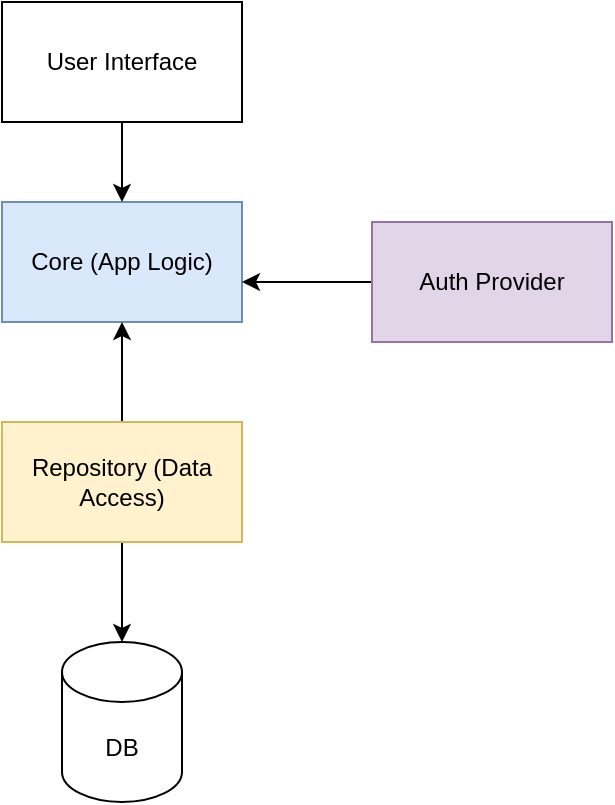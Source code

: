 <mxfile version="22.1.22" type="embed" pages="5">
  <diagram name="high level components" id="2ysFsRMr8p-aCTVSkgzo">
    <mxGraphModel dx="792" dy="823" grid="1" gridSize="10" guides="1" tooltips="1" connect="1" arrows="1" fold="1" page="1" pageScale="1" pageWidth="850" pageHeight="1100" math="0" shadow="0">
      <root>
        <mxCell id="bSasodUYf8ke8UGd45wf-0" />
        <mxCell id="bSasodUYf8ke8UGd45wf-1" parent="bSasodUYf8ke8UGd45wf-0" />
        <mxCell id="h6HOB_vxTjLq8zDIgEvM-0" value="Core (App Logic)" style="rounded=0;whiteSpace=wrap;html=1;fillColor=#dae8fc;strokeColor=#6c8ebf;" parent="bSasodUYf8ke8UGd45wf-1" vertex="1">
          <mxGeometry x="120" y="260" width="120" height="60" as="geometry" />
        </mxCell>
        <mxCell id="h6HOB_vxTjLq8zDIgEvM-3" style="edgeStyle=orthogonalEdgeStyle;rounded=0;orthogonalLoop=1;jettySize=auto;html=1;" parent="bSasodUYf8ke8UGd45wf-1" source="h6HOB_vxTjLq8zDIgEvM-1" target="h6HOB_vxTjLq8zDIgEvM-2" edge="1">
          <mxGeometry relative="1" as="geometry" />
        </mxCell>
        <mxCell id="h6HOB_vxTjLq8zDIgEvM-4" style="edgeStyle=orthogonalEdgeStyle;rounded=0;orthogonalLoop=1;jettySize=auto;html=1;" parent="bSasodUYf8ke8UGd45wf-1" source="h6HOB_vxTjLq8zDIgEvM-1" target="h6HOB_vxTjLq8zDIgEvM-0" edge="1">
          <mxGeometry relative="1" as="geometry" />
        </mxCell>
        <mxCell id="h6HOB_vxTjLq8zDIgEvM-1" value="Repository (Data Access)" style="rounded=0;whiteSpace=wrap;html=1;fillColor=#fff2cc;strokeColor=#d6b656;" parent="bSasodUYf8ke8UGd45wf-1" vertex="1">
          <mxGeometry x="120" y="370" width="120" height="60" as="geometry" />
        </mxCell>
        <mxCell id="h6HOB_vxTjLq8zDIgEvM-2" value="DB" style="shape=cylinder3;whiteSpace=wrap;html=1;boundedLbl=1;backgroundOutline=1;size=15;" parent="bSasodUYf8ke8UGd45wf-1" vertex="1">
          <mxGeometry x="150" y="480" width="60" height="80" as="geometry" />
        </mxCell>
        <mxCell id="h6HOB_vxTjLq8zDIgEvM-8" style="edgeStyle=orthogonalEdgeStyle;rounded=0;orthogonalLoop=1;jettySize=auto;html=1;" parent="bSasodUYf8ke8UGd45wf-1" source="h6HOB_vxTjLq8zDIgEvM-5" target="h6HOB_vxTjLq8zDIgEvM-0" edge="1">
          <mxGeometry relative="1" as="geometry" />
        </mxCell>
        <mxCell id="h6HOB_vxTjLq8zDIgEvM-5" value="User Interface" style="rounded=0;whiteSpace=wrap;html=1;" parent="bSasodUYf8ke8UGd45wf-1" vertex="1">
          <mxGeometry x="120" y="160" width="120" height="60" as="geometry" />
        </mxCell>
        <mxCell id="h6HOB_vxTjLq8zDIgEvM-7" style="edgeStyle=orthogonalEdgeStyle;rounded=0;orthogonalLoop=1;jettySize=auto;html=1;" parent="bSasodUYf8ke8UGd45wf-1" source="h6HOB_vxTjLq8zDIgEvM-6" target="h6HOB_vxTjLq8zDIgEvM-0" edge="1">
          <mxGeometry relative="1" as="geometry">
            <Array as="points">
              <mxPoint x="320" y="290" />
            </Array>
          </mxGeometry>
        </mxCell>
        <mxCell id="h6HOB_vxTjLq8zDIgEvM-6" value="Auth Provider" style="rounded=0;whiteSpace=wrap;html=1;fillColor=#e1d5e7;strokeColor=#9673a6;" parent="bSasodUYf8ke8UGd45wf-1" vertex="1">
          <mxGeometry x="305" y="270" width="120" height="60" as="geometry" />
        </mxCell>
        <mxCell id="h6HOB_vxTjLq8zDIgEvM-13" style="edgeStyle=orthogonalEdgeStyle;rounded=0;orthogonalLoop=1;jettySize=auto;html=1;fillColor=#f5f5f5;strokeColor=#666666;" parent="bSasodUYf8ke8UGd45wf-1" edge="1">
          <mxGeometry relative="1" as="geometry">
            <mxPoint x="365" y="430" as="sourcePoint" />
          </mxGeometry>
        </mxCell>
      </root>
    </mxGraphModel>
  </diagram>
  <diagram id="nglVwGo26x1nNUcEu0jN" name="classes">
    <mxGraphModel dx="3128" dy="823" grid="1" gridSize="10" guides="1" tooltips="1" connect="1" arrows="1" fold="1" page="1" pageScale="1" pageWidth="2336" pageHeight="1654" math="0" shadow="0">
      <root>
        <mxCell id="0" />
        <mxCell id="1" parent="0" />
        <mxCell id="DdIwnikNQpUInZAMS-Nm-3" value="Data Access" style="rounded=0;whiteSpace=wrap;html=1;fillColor=#fff2cc;strokeColor=#d6b656;align=left;" parent="1" vertex="1">
          <mxGeometry x="280" y="1230" width="3070" height="480" as="geometry" />
        </mxCell>
        <mxCell id="9Zc6QwcpT6jtdLafSuGJ-1" value="Auth Provider" style="rounded=0;whiteSpace=wrap;html=1;fillColor=#f6f1f9;strokeColor=#9673a6;align=left;" parent="1" vertex="1">
          <mxGeometry x="-50" y="1230" width="302.5" height="480" as="geometry" />
        </mxCell>
        <mxCell id="DdIwnikNQpUInZAMS-Nm-2" value="App Logic" style="rounded=0;whiteSpace=wrap;html=1;fillColor=#dae8fc;strokeColor=#6c8ebf;align=left;" parent="1" vertex="1">
          <mxGeometry x="-50" y="304.86" width="3400" height="900" as="geometry" />
        </mxCell>
        <mxCell id="AiTwOtxbARRM3xyXChcZ-1" value="IAuthProvider" style="swimlane;fontStyle=0;childLayout=stackLayout;horizontal=1;startSize=30;horizontalStack=0;resizeParent=1;resizeParentMax=0;resizeLast=0;collapsible=1;marginBottom=0;whiteSpace=wrap;html=1;" parent="1" vertex="1">
          <mxGeometry x="52.5" y="960.14" width="205" height="150" as="geometry" />
        </mxCell>
        <mxCell id="AiTwOtxbARRM3xyXChcZ-2" value="+ create_jwt_session(payload,&amp;nbsp;&lt;div&gt;&lt;span style=&quot;white-space: pre;&quot;&gt;&#x9;&lt;/span&gt;&lt;span style=&quot;white-space: pre;&quot;&gt;&#x9;&lt;/span&gt;&lt;span style=&quot;white-space: pre;&quot;&gt;&#x9;&lt;/span&gt;&lt;span style=&quot;white-space: pre;&quot;&gt;&#x9;&lt;/span&gt;&amp;nbsp; &amp;nbsp;fingerprint)&lt;/div&gt;" style="text;strokeColor=none;fillColor=none;align=left;verticalAlign=middle;spacingLeft=4;spacingRight=4;overflow=hidden;points=[[0,0.5],[1,0.5]];portConstraint=eastwest;rotatable=0;whiteSpace=wrap;html=1;" parent="AiTwOtxbARRM3xyXChcZ-1" vertex="1">
          <mxGeometry y="30" width="205" height="30" as="geometry" />
        </mxCell>
        <mxCell id="r-xBY1mOUOY16j2SoQtf-168" value="+ refresh_jwt_session(token,&amp;nbsp;&lt;div&gt;&lt;span style=&quot;white-space: pre;&quot;&gt;&#x9;&lt;/span&gt;&lt;span style=&quot;white-space: pre;&quot;&gt;&#x9;&lt;/span&gt;&lt;span style=&quot;white-space: pre;&quot;&gt;&#x9;&lt;/span&gt;&lt;span style=&quot;white-space: pre;&quot;&gt;&#x9;&lt;/span&gt;&amp;nbsp; &amp;nbsp;fingerprint)&lt;/div&gt;" style="text;strokeColor=none;fillColor=none;align=left;verticalAlign=middle;spacingLeft=4;spacingRight=4;overflow=hidden;points=[[0,0.5],[1,0.5]];portConstraint=eastwest;rotatable=0;whiteSpace=wrap;html=1;" parent="AiTwOtxbARRM3xyXChcZ-1" vertex="1">
          <mxGeometry y="60" width="205" height="30" as="geometry" />
        </mxCell>
        <mxCell id="r-xBY1mOUOY16j2SoQtf-169" value="+ delete_jwt_session(token&lt;span style=&quot;background-color: initial;&quot;&gt;)&lt;/span&gt;" style="text;strokeColor=none;fillColor=none;align=left;verticalAlign=middle;spacingLeft=4;spacingRight=4;overflow=hidden;points=[[0,0.5],[1,0.5]];portConstraint=eastwest;rotatable=0;whiteSpace=wrap;html=1;" parent="AiTwOtxbARRM3xyXChcZ-1" vertex="1">
          <mxGeometry y="90" width="205" height="20" as="geometry" />
        </mxCell>
        <mxCell id="r-xBY1mOUOY16j2SoQtf-170" value="+ verify_jwt_token(token&lt;span style=&quot;background-color: initial;&quot;&gt;)&lt;/span&gt;" style="text;strokeColor=none;fillColor=none;align=left;verticalAlign=middle;spacingLeft=4;spacingRight=4;overflow=hidden;points=[[0,0.5],[1,0.5]];portConstraint=eastwest;rotatable=0;whiteSpace=wrap;html=1;" parent="AiTwOtxbARRM3xyXChcZ-1" vertex="1">
          <mxGeometry y="110" width="205" height="20" as="geometry" />
        </mxCell>
        <mxCell id="r-xBY1mOUOY16j2SoQtf-171" value="+ generate_password_hash(pass&lt;span style=&quot;background-color: initial;&quot;&gt;)&lt;/span&gt;" style="text;strokeColor=none;fillColor=none;align=left;verticalAlign=middle;spacingLeft=4;spacingRight=4;overflow=hidden;points=[[0,0.5],[1,0.5]];portConstraint=eastwest;rotatable=0;whiteSpace=wrap;html=1;" parent="AiTwOtxbARRM3xyXChcZ-1" vertex="1">
          <mxGeometry y="130" width="205" height="20" as="geometry" />
        </mxCell>
        <mxCell id="piuCvSuSx1_vqDNrVr7--8" value="IUserRepository" style="swimlane;fontStyle=0;childLayout=stackLayout;horizontal=1;startSize=30;horizontalStack=0;resizeParent=1;resizeParentMax=0;resizeLast=0;collapsible=1;marginBottom=0;whiteSpace=wrap;html=1;" parent="1" vertex="1">
          <mxGeometry x="290" y="960.14" width="150" height="150" as="geometry" />
        </mxCell>
        <mxCell id="r-xBY1mOUOY16j2SoQtf-167" value="+ delete(id)" style="text;strokeColor=none;fillColor=none;align=left;verticalAlign=middle;spacingLeft=4;spacingRight=4;overflow=hidden;points=[[0,0.5],[1,0.5]];portConstraint=eastwest;rotatable=0;whiteSpace=wrap;html=1;" parent="piuCvSuSx1_vqDNrVr7--8" vertex="1">
          <mxGeometry y="30" width="150" height="20" as="geometry" />
        </mxCell>
        <mxCell id="r-xBY1mOUOY16j2SoQtf-166" value="+ update(other)" style="text;strokeColor=none;fillColor=none;align=left;verticalAlign=middle;spacingLeft=4;spacingRight=4;overflow=hidden;points=[[0,0.5],[1,0.5]];portConstraint=eastwest;rotatable=0;whiteSpace=wrap;html=1;" parent="piuCvSuSx1_vqDNrVr7--8" vertex="1">
          <mxGeometry y="50" width="150" height="20" as="geometry" />
        </mxCell>
        <mxCell id="r-xBY1mOUOY16j2SoQtf-165" value="+ get_by_id(id)" style="text;strokeColor=none;fillColor=none;align=left;verticalAlign=middle;spacingLeft=4;spacingRight=4;overflow=hidden;points=[[0,0.5],[1,0.5]];portConstraint=eastwest;rotatable=0;whiteSpace=wrap;html=1;" parent="piuCvSuSx1_vqDNrVr7--8" vertex="1">
          <mxGeometry y="70" width="150" height="20" as="geometry" />
        </mxCell>
        <mxCell id="r-xBY1mOUOY16j2SoQtf-164" value="+ get_all()" style="text;strokeColor=none;fillColor=none;align=left;verticalAlign=middle;spacingLeft=4;spacingRight=4;overflow=hidden;points=[[0,0.5],[1,0.5]];portConstraint=eastwest;rotatable=0;whiteSpace=wrap;html=1;" parent="piuCvSuSx1_vqDNrVr7--8" vertex="1">
          <mxGeometry y="90" width="150" height="20" as="geometry" />
        </mxCell>
        <mxCell id="r-xBY1mOUOY16j2SoQtf-163" value="+ get_by_email(email)" style="text;strokeColor=none;fillColor=none;align=left;verticalAlign=middle;spacingLeft=4;spacingRight=4;overflow=hidden;points=[[0,0.5],[1,0.5]];portConstraint=eastwest;rotatable=0;whiteSpace=wrap;html=1;" parent="piuCvSuSx1_vqDNrVr7--8" vertex="1">
          <mxGeometry y="110" width="150" height="20" as="geometry" />
        </mxCell>
        <mxCell id="r-xBY1mOUOY16j2SoQtf-162" value="+ create(other)" style="text;strokeColor=none;fillColor=none;align=left;verticalAlign=middle;spacingLeft=4;spacingRight=4;overflow=hidden;points=[[0,0.5],[1,0.5]];portConstraint=eastwest;rotatable=0;whiteSpace=wrap;html=1;" parent="piuCvSuSx1_vqDNrVr7--8" vertex="1">
          <mxGeometry y="130" width="150" height="20" as="geometry" />
        </mxCell>
        <mxCell id="FFUJPjWlRpeRR0k4tsEW-15" style="edgeStyle=orthogonalEdgeStyle;rounded=0;orthogonalLoop=1;jettySize=auto;html=1;strokeWidth=2;fillColor=#f8cecc;strokeColor=#b85450;jumpStyle=arc;" parent="1" source="piuCvSuSx1_vqDNrVr7--1" target="TcghNNAxQEmwnEktjNTG-10" edge="1">
          <mxGeometry relative="1" as="geometry">
            <Array as="points">
              <mxPoint x="380" y="220" />
              <mxPoint x="580" y="220" />
            </Array>
          </mxGeometry>
        </mxCell>
        <mxCell id="piuCvSuSx1_vqDNrVr7--1" value="IUserService" style="swimlane;fontStyle=0;childLayout=stackLayout;horizontal=1;startSize=30;horizontalStack=0;resizeParent=1;resizeParentMax=0;resizeLast=0;collapsible=1;marginBottom=0;whiteSpace=wrap;html=1;" parent="1" vertex="1">
          <mxGeometry x="287.5" y="399.86" width="150" height="150" as="geometry" />
        </mxCell>
        <mxCell id="piuCvSuSx1_vqDNrVr7--2" value="+ create(create_user)" style="text;strokeColor=none;fillColor=none;align=left;verticalAlign=middle;spacingLeft=4;spacingRight=4;overflow=hidden;points=[[0,0.5],[1,0.5]];portConstraint=eastwest;rotatable=0;whiteSpace=wrap;html=1;" parent="piuCvSuSx1_vqDNrVr7--1" vertex="1">
          <mxGeometry y="30" width="150" height="20" as="geometry" />
        </mxCell>
        <mxCell id="ZEBJC5k8DX9dEwrT4VXK-52" value="+ update(update_user)" style="text;strokeColor=none;fillColor=none;align=left;verticalAlign=middle;spacingLeft=4;spacingRight=4;overflow=hidden;points=[[0,0.5],[1,0.5]];portConstraint=eastwest;rotatable=0;whiteSpace=wrap;html=1;" parent="piuCvSuSx1_vqDNrVr7--1" vertex="1">
          <mxGeometry y="50" width="150" height="20" as="geometry" />
        </mxCell>
        <mxCell id="M453rO1G0bzEmqQGHk5--91" value="+ delete(user_id)" style="text;strokeColor=none;fillColor=none;align=left;verticalAlign=middle;spacingLeft=4;spacingRight=4;overflow=hidden;points=[[0,0.5],[1,0.5]];portConstraint=eastwest;rotatable=0;whiteSpace=wrap;html=1;" parent="piuCvSuSx1_vqDNrVr7--1" vertex="1">
          <mxGeometry y="70" width="150" height="20" as="geometry" />
        </mxCell>
        <mxCell id="ZEBJC5k8DX9dEwrT4VXK-53" value="+ get_all()" style="text;strokeColor=none;fillColor=none;align=left;verticalAlign=middle;spacingLeft=4;spacingRight=4;overflow=hidden;points=[[0,0.5],[1,0.5]];portConstraint=eastwest;rotatable=0;whiteSpace=wrap;html=1;" parent="piuCvSuSx1_vqDNrVr7--1" vertex="1">
          <mxGeometry y="90" width="150" height="20" as="geometry" />
        </mxCell>
        <mxCell id="r-xBY1mOUOY16j2SoQtf-1" value="+ get_by_id(user_id)" style="text;strokeColor=none;fillColor=none;align=left;verticalAlign=middle;spacingLeft=4;spacingRight=4;overflow=hidden;points=[[0,0.5],[1,0.5]];portConstraint=eastwest;rotatable=0;whiteSpace=wrap;html=1;" parent="piuCvSuSx1_vqDNrVr7--1" vertex="1">
          <mxGeometry y="110" width="150" height="20" as="geometry" />
        </mxCell>
        <mxCell id="ZEBJC5k8DX9dEwrT4VXK-58" value="+ get_by_email(email)" style="text;strokeColor=none;fillColor=none;align=left;verticalAlign=middle;spacingLeft=4;spacingRight=4;overflow=hidden;points=[[0,0.5],[1,0.5]];portConstraint=eastwest;rotatable=0;whiteSpace=wrap;html=1;" parent="piuCvSuSx1_vqDNrVr7--1" vertex="1">
          <mxGeometry y="130" width="150" height="20" as="geometry" />
        </mxCell>
        <mxCell id="AiTwOtxbARRM3xyXChcZ-13" value="" style="edgeStyle=none;html=1;" parent="1" source="AiTwOtxbARRM3xyXChcZ-9" target="AiTwOtxbARRM3xyXChcZ-1" edge="1">
          <mxGeometry relative="1" as="geometry">
            <mxPoint x="155.0" y="1065.14" as="targetPoint" />
            <Array as="points">
              <mxPoint x="155" y="1250" />
            </Array>
          </mxGeometry>
        </mxCell>
        <mxCell id="9Zc6QwcpT6jtdLafSuGJ-2" style="edgeStyle=orthogonalEdgeStyle;rounded=0;orthogonalLoop=1;jettySize=auto;html=1;" parent="1" source="AiTwOtxbARRM3xyXChcZ-9" target="r-xBY1mOUOY16j2SoQtf-172" edge="1">
          <mxGeometry relative="1" as="geometry" />
        </mxCell>
        <mxCell id="AiTwOtxbARRM3xyXChcZ-9" value="AuthProvider" style="swimlane;fontStyle=0;childLayout=stackLayout;horizontal=1;startSize=30;horizontalStack=0;resizeParent=1;resizeParentMax=0;resizeLast=0;collapsible=1;marginBottom=0;whiteSpace=wrap;html=1;" parent="1" vertex="1">
          <mxGeometry x="65" y="1247.14" width="140" height="60" as="geometry" />
        </mxCell>
        <mxCell id="AiTwOtxbARRM3xyXChcZ-18" value="" style="edgeStyle=none;html=1;" parent="1" source="AiTwOtxbARRM3xyXChcZ-14" target="piuCvSuSx1_vqDNrVr7--1" edge="1">
          <mxGeometry relative="1" as="geometry">
            <mxPoint x="365" y="720" as="targetPoint" />
          </mxGeometry>
        </mxCell>
        <mxCell id="AiTwOtxbARRM3xyXChcZ-19" value="" style="edgeStyle=none;html=1;entryX=0.5;entryY=0;entryDx=0;entryDy=0;" parent="1" source="AiTwOtxbARRM3xyXChcZ-14" target="piuCvSuSx1_vqDNrVr7--8" edge="1">
          <mxGeometry relative="1" as="geometry" />
        </mxCell>
        <mxCell id="AiTwOtxbARRM3xyXChcZ-14" value="UserService" style="swimlane;fontStyle=0;childLayout=stackLayout;horizontal=1;startSize=30;horizontalStack=0;resizeParent=1;resizeParentMax=0;resizeLast=0;collapsible=1;marginBottom=0;whiteSpace=wrap;html=1;" parent="1" vertex="1">
          <mxGeometry x="285" y="694.86" width="160" height="55.14" as="geometry" />
        </mxCell>
        <mxCell id="AiTwOtxbARRM3xyXChcZ-20" value="IAuthService" style="swimlane;fontStyle=0;childLayout=stackLayout;horizontal=1;startSize=30;horizontalStack=0;resizeParent=1;resizeParentMax=0;resizeLast=0;collapsible=1;marginBottom=0;whiteSpace=wrap;html=1;" parent="1" vertex="1">
          <mxGeometry x="77.5" y="399.86" width="150" height="120" as="geometry" />
        </mxCell>
        <mxCell id="AiTwOtxbARRM3xyXChcZ-23" value="+ LogIn(email, hashedPassword, role)" style="text;strokeColor=none;fillColor=none;align=left;verticalAlign=middle;spacingLeft=4;spacingRight=4;overflow=hidden;points=[[0,0.5],[1,0.5]];portConstraint=eastwest;rotatable=0;whiteSpace=wrap;html=1;" parent="AiTwOtxbARRM3xyXChcZ-20" vertex="1">
          <mxGeometry y="30" width="150" height="30" as="geometry" />
        </mxCell>
        <mxCell id="eafboZ34Cp1oXfVNxkW4-49" value="+ LogOut(token)" style="text;strokeColor=none;fillColor=none;align=left;verticalAlign=middle;spacingLeft=4;spacingRight=4;overflow=hidden;points=[[0,0.5],[1,0.5]];portConstraint=eastwest;rotatable=0;whiteSpace=wrap;html=1;" parent="AiTwOtxbARRM3xyXChcZ-20" vertex="1">
          <mxGeometry y="60" width="150" height="20" as="geometry" />
        </mxCell>
        <mxCell id="eafboZ34Cp1oXfVNxkW4-50" value="+ RefreshToken(rToken)" style="text;strokeColor=none;fillColor=none;align=left;verticalAlign=middle;spacingLeft=4;spacingRight=4;overflow=hidden;points=[[0,0.5],[1,0.5]];portConstraint=eastwest;rotatable=0;whiteSpace=wrap;html=1;" parent="AiTwOtxbARRM3xyXChcZ-20" vertex="1">
          <mxGeometry y="80" width="150" height="20" as="geometry" />
        </mxCell>
        <mxCell id="eafboZ34Cp1oXfVNxkW4-51" value="+ VerifyToken(token)" style="text;strokeColor=none;fillColor=none;align=left;verticalAlign=middle;spacingLeft=4;spacingRight=4;overflow=hidden;points=[[0,0.5],[1,0.5]];portConstraint=eastwest;rotatable=0;whiteSpace=wrap;html=1;" parent="AiTwOtxbARRM3xyXChcZ-20" vertex="1">
          <mxGeometry y="100" width="150" height="20" as="geometry" />
        </mxCell>
        <mxCell id="AiTwOtxbARRM3xyXChcZ-28" value="" style="edgeStyle=none;html=1;" parent="1" source="AiTwOtxbARRM3xyXChcZ-24" target="AiTwOtxbARRM3xyXChcZ-20" edge="1">
          <mxGeometry relative="1" as="geometry" />
        </mxCell>
        <mxCell id="AiTwOtxbARRM3xyXChcZ-29" value="" style="edgeStyle=none;html=1;entryX=0.5;entryY=0;entryDx=0;entryDy=0;" parent="1" source="AiTwOtxbARRM3xyXChcZ-24" target="AiTwOtxbARRM3xyXChcZ-1" edge="1">
          <mxGeometry relative="1" as="geometry" />
        </mxCell>
        <mxCell id="r-xBY1mOUOY16j2SoQtf-189" style="edgeStyle=orthogonalEdgeStyle;rounded=0;orthogonalLoop=1;jettySize=auto;html=1;" parent="1" source="AiTwOtxbARRM3xyXChcZ-24" target="piuCvSuSx1_vqDNrVr7--1" edge="1">
          <mxGeometry relative="1" as="geometry">
            <Array as="points">
              <mxPoint x="155" y="840" />
              <mxPoint x="250" y="840" />
              <mxPoint x="250" y="380" />
              <mxPoint x="363" y="380" />
            </Array>
          </mxGeometry>
        </mxCell>
        <mxCell id="AiTwOtxbARRM3xyXChcZ-24" value="AuthService" style="swimlane;fontStyle=0;childLayout=stackLayout;horizontal=1;startSize=30;horizontalStack=0;resizeParent=1;resizeParentMax=0;resizeLast=0;collapsible=1;marginBottom=0;whiteSpace=wrap;html=1;" parent="1" vertex="1">
          <mxGeometry x="85" y="694.86" width="140" height="120" as="geometry">
            <mxRectangle x="120" y="390" width="110" height="30" as="alternateBounds" />
          </mxGeometry>
        </mxCell>
        <mxCell id="eafboZ34Cp1oXfVNxkW4-52" value="+ LogIn(email, hashedPassword, role)" style="text;strokeColor=none;fillColor=none;align=left;verticalAlign=middle;spacingLeft=4;spacingRight=4;overflow=hidden;points=[[0,0.5],[1,0.5]];portConstraint=eastwest;rotatable=0;whiteSpace=wrap;html=1;" parent="AiTwOtxbARRM3xyXChcZ-24" vertex="1">
          <mxGeometry y="30" width="140" height="30" as="geometry" />
        </mxCell>
        <mxCell id="eafboZ34Cp1oXfVNxkW4-55" value="+ VerifyToken(token)" style="text;strokeColor=none;fillColor=none;align=left;verticalAlign=middle;spacingLeft=4;spacingRight=4;overflow=hidden;points=[[0,0.5],[1,0.5]];portConstraint=eastwest;rotatable=0;whiteSpace=wrap;html=1;" parent="AiTwOtxbARRM3xyXChcZ-24" vertex="1">
          <mxGeometry y="60" width="140" height="20" as="geometry" />
        </mxCell>
        <mxCell id="eafboZ34Cp1oXfVNxkW4-54" value="+ RefreshToken(rToken)" style="text;strokeColor=none;fillColor=none;align=left;verticalAlign=middle;spacingLeft=4;spacingRight=4;overflow=hidden;points=[[0,0.5],[1,0.5]];portConstraint=eastwest;rotatable=0;whiteSpace=wrap;html=1;" parent="AiTwOtxbARRM3xyXChcZ-24" vertex="1">
          <mxGeometry y="80" width="140" height="20" as="geometry" />
        </mxCell>
        <mxCell id="eafboZ34Cp1oXfVNxkW4-53" value="+ LogOut(token)" style="text;strokeColor=none;fillColor=none;align=left;verticalAlign=middle;spacingLeft=4;spacingRight=4;overflow=hidden;points=[[0,0.5],[1,0.5]];portConstraint=eastwest;rotatable=0;whiteSpace=wrap;html=1;" parent="AiTwOtxbARRM3xyXChcZ-24" vertex="1">
          <mxGeometry y="100" width="140" height="20" as="geometry" />
        </mxCell>
        <mxCell id="AiTwOtxbARRM3xyXChcZ-34" value="" style="edgeStyle=none;html=1;" parent="1" source="AiTwOtxbARRM3xyXChcZ-30" target="piuCvSuSx1_vqDNrVr7--8" edge="1">
          <mxGeometry relative="1" as="geometry">
            <mxPoint x="365" y="1065.14" as="targetPoint" />
          </mxGeometry>
        </mxCell>
        <mxCell id="AiTwOtxbARRM3xyXChcZ-30" value="SQLAlchemyUserRepository" style="swimlane;fontStyle=0;childLayout=stackLayout;horizontal=1;startSize=30;horizontalStack=0;resizeParent=1;resizeParentMax=0;resizeLast=0;collapsible=1;marginBottom=0;whiteSpace=wrap;html=1;" parent="1" vertex="1">
          <mxGeometry x="290" y="1300.0" width="150" height="50" as="geometry" />
        </mxCell>
        <mxCell id="FFUJPjWlRpeRR0k4tsEW-14" style="edgeStyle=orthogonalEdgeStyle;rounded=0;orthogonalLoop=1;jettySize=auto;html=1;fillColor=#f8cecc;strokeColor=#b85450;strokeWidth=2;jumpStyle=arc;" parent="1" source="AiTwOtxbARRM3xyXChcZ-39" target="TcghNNAxQEmwnEktjNTG-1" edge="1">
          <mxGeometry relative="1" as="geometry">
            <Array as="points">
              <mxPoint x="563" y="230" />
              <mxPoint x="720" y="230" />
            </Array>
          </mxGeometry>
        </mxCell>
        <mxCell id="AiTwOtxbARRM3xyXChcZ-39" value="IAnimalService" style="swimlane;fontStyle=0;childLayout=stackLayout;horizontal=1;startSize=30;horizontalStack=0;resizeParent=1;resizeParentMax=0;resizeLast=0;collapsible=1;marginBottom=0;whiteSpace=wrap;html=1;" parent="1" vertex="1">
          <mxGeometry x="472.5" y="399.86" width="180" height="150" as="geometry" />
        </mxCell>
        <mxCell id="AiTwOtxbARRM3xyXChcZ-40" value="+ create(create_animal)" style="text;strokeColor=none;fillColor=none;align=left;verticalAlign=middle;spacingLeft=4;spacingRight=4;overflow=hidden;points=[[0,0.5],[1,0.5]];portConstraint=eastwest;rotatable=0;whiteSpace=wrap;html=1;" parent="AiTwOtxbARRM3xyXChcZ-39" vertex="1">
          <mxGeometry y="30" width="180" height="20" as="geometry" />
        </mxCell>
        <mxCell id="eafboZ34Cp1oXfVNxkW4-45" value="+ update(update_animal)" style="text;strokeColor=none;fillColor=none;align=left;verticalAlign=middle;spacingLeft=4;spacingRight=4;overflow=hidden;points=[[0,0.5],[1,0.5]];portConstraint=eastwest;rotatable=0;whiteSpace=wrap;html=1;" parent="AiTwOtxbARRM3xyXChcZ-39" vertex="1">
          <mxGeometry y="50" width="180" height="20" as="geometry" />
        </mxCell>
        <mxCell id="M453rO1G0bzEmqQGHk5--83" value="+ delete(animal_id)" style="text;strokeColor=none;fillColor=none;align=left;verticalAlign=middle;spacingLeft=4;spacingRight=4;overflow=hidden;points=[[0,0.5],[1,0.5]];portConstraint=eastwest;rotatable=0;whiteSpace=wrap;html=1;" parent="AiTwOtxbARRM3xyXChcZ-39" vertex="1">
          <mxGeometry y="70" width="180" height="20" as="geometry" />
        </mxCell>
        <mxCell id="eafboZ34Cp1oXfVNxkW4-47" value="+ get_all()" style="text;strokeColor=none;fillColor=none;align=left;verticalAlign=middle;spacingLeft=4;spacingRight=4;overflow=hidden;points=[[0,0.5],[1,0.5]];portConstraint=eastwest;rotatable=0;whiteSpace=wrap;html=1;" parent="AiTwOtxbARRM3xyXChcZ-39" vertex="1">
          <mxGeometry y="90" width="180" height="20" as="geometry" />
        </mxCell>
        <mxCell id="eafboZ34Cp1oXfVNxkW4-43" value="+ get_by_user_id(user_id)" style="text;strokeColor=none;fillColor=none;align=left;verticalAlign=middle;spacingLeft=4;spacingRight=4;overflow=hidden;points=[[0,0.5],[1,0.5]];portConstraint=eastwest;rotatable=0;whiteSpace=wrap;html=1;" parent="AiTwOtxbARRM3xyXChcZ-39" vertex="1">
          <mxGeometry y="110" width="180" height="20" as="geometry" />
        </mxCell>
        <mxCell id="eafboZ34Cp1oXfVNxkW4-48" value="+ get_by_id(animal_id)" style="text;strokeColor=none;fillColor=none;align=left;verticalAlign=middle;spacingLeft=4;spacingRight=4;overflow=hidden;points=[[0,0.5],[1,0.5]];portConstraint=eastwest;rotatable=0;whiteSpace=wrap;html=1;" parent="AiTwOtxbARRM3xyXChcZ-39" vertex="1">
          <mxGeometry y="130" width="180" height="20" as="geometry" />
        </mxCell>
        <mxCell id="AiTwOtxbARRM3xyXChcZ-47" value="" style="edgeStyle=none;html=1;" parent="1" source="AiTwOtxbARRM3xyXChcZ-43" target="AiTwOtxbARRM3xyXChcZ-39" edge="1">
          <mxGeometry relative="1" as="geometry">
            <mxPoint x="565" y="690" as="targetPoint" />
          </mxGeometry>
        </mxCell>
        <mxCell id="AiTwOtxbARRM3xyXChcZ-64" value="" style="edgeStyle=none;html=1;entryX=0.5;entryY=0;entryDx=0;entryDy=0;" parent="1" source="AiTwOtxbARRM3xyXChcZ-43" target="AiTwOtxbARRM3xyXChcZ-48" edge="1">
          <mxGeometry relative="1" as="geometry" />
        </mxCell>
        <mxCell id="r-xBY1mOUOY16j2SoQtf-187" style="edgeStyle=orthogonalEdgeStyle;rounded=0;orthogonalLoop=1;jettySize=auto;html=1;" parent="1" source="AiTwOtxbARRM3xyXChcZ-43" target="r-xBY1mOUOY16j2SoQtf-32" edge="1">
          <mxGeometry relative="1" as="geometry">
            <Array as="points">
              <mxPoint x="620" y="780" />
              <mxPoint x="690" y="780" />
              <mxPoint x="690" y="350" />
              <mxPoint x="827" y="350" />
            </Array>
          </mxGeometry>
        </mxCell>
        <mxCell id="r-xBY1mOUOY16j2SoQtf-188" style="edgeStyle=orthogonalEdgeStyle;rounded=0;orthogonalLoop=1;jettySize=auto;html=1;" parent="1" source="AiTwOtxbARRM3xyXChcZ-43" target="7E5tNne9lAs7QrCHgnqN-26" edge="1">
          <mxGeometry relative="1" as="geometry">
            <Array as="points">
              <mxPoint x="590" y="780" />
              <mxPoint x="690" y="780" />
              <mxPoint x="690" y="350" />
              <mxPoint x="1421" y="350" />
            </Array>
          </mxGeometry>
        </mxCell>
        <mxCell id="AiTwOtxbARRM3xyXChcZ-43" value="AnimalService" style="swimlane;fontStyle=0;childLayout=stackLayout;horizontal=1;startSize=30;horizontalStack=0;resizeParent=1;resizeParentMax=0;resizeLast=0;collapsible=1;marginBottom=0;whiteSpace=wrap;html=1;" parent="1" vertex="1">
          <mxGeometry x="475" y="694.86" width="180" height="55.14" as="geometry" />
        </mxCell>
        <mxCell id="AiTwOtxbARRM3xyXChcZ-48" value="IAnimalRepository" style="swimlane;fontStyle=0;childLayout=stackLayout;horizontal=1;startSize=30;horizontalStack=0;resizeParent=1;resizeParentMax=0;resizeLast=0;collapsible=1;marginBottom=0;whiteSpace=wrap;html=1;" parent="1" vertex="1">
          <mxGeometry x="475" y="960.14" width="180" height="150" as="geometry" />
        </mxCell>
        <mxCell id="3aVHZfCG9Vs_KFCu3p53-24" value="+ create(other)" style="text;strokeColor=none;fillColor=none;align=left;verticalAlign=middle;spacingLeft=4;spacingRight=4;overflow=hidden;points=[[0,0.5],[1,0.5]];portConstraint=eastwest;rotatable=0;whiteSpace=wrap;html=1;" parent="AiTwOtxbARRM3xyXChcZ-48" vertex="1">
          <mxGeometry y="30" width="180" height="20" as="geometry" />
        </mxCell>
        <mxCell id="r-xBY1mOUOY16j2SoQtf-51" value="+ get_by_user_id(user_id)" style="text;strokeColor=none;fillColor=none;align=left;verticalAlign=middle;spacingLeft=4;spacingRight=4;overflow=hidden;points=[[0,0.5],[1,0.5]];portConstraint=eastwest;rotatable=0;whiteSpace=wrap;html=1;" parent="AiTwOtxbARRM3xyXChcZ-48" vertex="1">
          <mxGeometry y="50" width="180" height="20" as="geometry" />
        </mxCell>
        <mxCell id="r-xBY1mOUOY16j2SoQtf-52" value="+ get_all()" style="text;strokeColor=none;fillColor=none;align=left;verticalAlign=middle;spacingLeft=4;spacingRight=4;overflow=hidden;points=[[0,0.5],[1,0.5]];portConstraint=eastwest;rotatable=0;whiteSpace=wrap;html=1;" parent="AiTwOtxbARRM3xyXChcZ-48" vertex="1">
          <mxGeometry y="70" width="180" height="20" as="geometry" />
        </mxCell>
        <mxCell id="r-xBY1mOUOY16j2SoQtf-53" value="+ get_by_id(id)" style="text;strokeColor=none;fillColor=none;align=left;verticalAlign=middle;spacingLeft=4;spacingRight=4;overflow=hidden;points=[[0,0.5],[1,0.5]];portConstraint=eastwest;rotatable=0;whiteSpace=wrap;html=1;" parent="AiTwOtxbARRM3xyXChcZ-48" vertex="1">
          <mxGeometry y="90" width="180" height="20" as="geometry" />
        </mxCell>
        <mxCell id="r-xBY1mOUOY16j2SoQtf-54" value="+ update(other)" style="text;strokeColor=none;fillColor=none;align=left;verticalAlign=middle;spacingLeft=4;spacingRight=4;overflow=hidden;points=[[0,0.5],[1,0.5]];portConstraint=eastwest;rotatable=0;whiteSpace=wrap;html=1;" parent="AiTwOtxbARRM3xyXChcZ-48" vertex="1">
          <mxGeometry y="110" width="180" height="20" as="geometry" />
        </mxCell>
        <mxCell id="r-xBY1mOUOY16j2SoQtf-55" value="+ delete(id)" style="text;strokeColor=none;fillColor=none;align=left;verticalAlign=middle;spacingLeft=4;spacingRight=4;overflow=hidden;points=[[0,0.5],[1,0.5]];portConstraint=eastwest;rotatable=0;whiteSpace=wrap;html=1;" parent="AiTwOtxbARRM3xyXChcZ-48" vertex="1">
          <mxGeometry y="130" width="180" height="20" as="geometry" />
        </mxCell>
        <mxCell id="AiTwOtxbARRM3xyXChcZ-65" value="" style="edgeStyle=none;html=1;" parent="1" source="AiTwOtxbARRM3xyXChcZ-52" target="AiTwOtxbARRM3xyXChcZ-48" edge="1">
          <mxGeometry relative="1" as="geometry">
            <mxPoint x="565" y="1065.14" as="targetPoint" />
          </mxGeometry>
        </mxCell>
        <mxCell id="AiTwOtxbARRM3xyXChcZ-52" value="SQLAlchemyAnimalRepository" style="swimlane;fontStyle=0;childLayout=stackLayout;horizontal=1;startSize=30;horizontalStack=0;resizeParent=1;resizeParentMax=0;resizeLast=0;collapsible=1;marginBottom=0;whiteSpace=wrap;html=1;" parent="1" vertex="1">
          <mxGeometry x="470" y="1300" width="190" height="57" as="geometry" />
        </mxCell>
        <mxCell id="7E5tNne9lAs7QrCHgnqN-20" value="" style="edgeStyle=none;html=1;" parent="1" source="7E5tNne9lAs7QrCHgnqN-22" target="7E5tNne9lAs7QrCHgnqN-26" edge="1">
          <mxGeometry relative="1" as="geometry" />
        </mxCell>
        <mxCell id="wjdcWnd1dPl102m0goEG-1" value="" style="edgeStyle=orthogonalEdgeStyle;rounded=1;jumpStyle=arc;html=1;" parent="1" source="7E5tNne9lAs7QrCHgnqN-22" target="7E5tNne9lAs7QrCHgnqN-30" edge="1">
          <mxGeometry relative="1" as="geometry">
            <mxPoint x="1513" y="1049.86" as="targetPoint" />
          </mxGeometry>
        </mxCell>
        <mxCell id="r-xBY1mOUOY16j2SoQtf-190" style="edgeStyle=orthogonalEdgeStyle;rounded=0;orthogonalLoop=1;jettySize=auto;html=1;" parent="1" source="7E5tNne9lAs7QrCHgnqN-22" target="ZEBJC5k8DX9dEwrT4VXK-7" edge="1">
          <mxGeometry relative="1" as="geometry">
            <Array as="points">
              <mxPoint x="1520" y="860" />
              <mxPoint x="1590" y="860" />
              <mxPoint x="1590" y="400" />
              <mxPoint x="2055" y="400" />
            </Array>
          </mxGeometry>
        </mxCell>
        <mxCell id="r-xBY1mOUOY16j2SoQtf-191" style="edgeStyle=orthogonalEdgeStyle;rounded=0;orthogonalLoop=1;jettySize=auto;html=1;entryX=0.838;entryY=0.002;entryDx=0;entryDy=0;entryPerimeter=0;" parent="1" source="7E5tNne9lAs7QrCHgnqN-22" target="r-xBY1mOUOY16j2SoQtf-32" edge="1">
          <mxGeometry relative="1" as="geometry">
            <Array as="points">
              <mxPoint x="1330" y="860" />
              <mxPoint x="1240" y="860" />
              <mxPoint x="1240" y="380" />
              <mxPoint x="900" y="380" />
            </Array>
          </mxGeometry>
        </mxCell>
        <mxCell id="r-xBY1mOUOY16j2SoQtf-193" style="edgeStyle=orthogonalEdgeStyle;rounded=0;orthogonalLoop=1;jettySize=auto;html=1;" parent="1" source="7E5tNne9lAs7QrCHgnqN-22" target="r-xBY1mOUOY16j2SoQtf-43" edge="1">
          <mxGeometry relative="1" as="geometry">
            <Array as="points">
              <mxPoint x="1350" y="860" />
              <mxPoint x="1240" y="860" />
              <mxPoint x="1240" y="380" />
              <mxPoint x="1088" y="380" />
            </Array>
          </mxGeometry>
        </mxCell>
        <mxCell id="r-xBY1mOUOY16j2SoQtf-194" style="edgeStyle=orthogonalEdgeStyle;rounded=0;orthogonalLoop=1;jettySize=auto;html=1;" parent="1" source="7E5tNne9lAs7QrCHgnqN-22" target="3aVHZfCG9Vs_KFCu3p53-38" edge="1">
          <mxGeometry relative="1" as="geometry">
            <Array as="points">
              <mxPoint x="1500" y="860" />
              <mxPoint x="1590" y="860" />
              <mxPoint x="1590" y="400" />
              <mxPoint x="2355" y="400" />
            </Array>
          </mxGeometry>
        </mxCell>
        <mxCell id="r-xBY1mOUOY16j2SoQtf-195" style="edgeStyle=orthogonalEdgeStyle;rounded=0;orthogonalLoop=1;jettySize=auto;html=1;" parent="1" source="7E5tNne9lAs7QrCHgnqN-22" target="AiTwOtxbARRM3xyXChcZ-39" edge="1">
          <mxGeometry relative="1" as="geometry">
            <Array as="points">
              <mxPoint x="1470" y="860" />
              <mxPoint x="1590" y="860" />
              <mxPoint x="1590" y="340" />
              <mxPoint x="563" y="340" />
            </Array>
          </mxGeometry>
        </mxCell>
        <mxCell id="r-xBY1mOUOY16j2SoQtf-197" style="edgeStyle=orthogonalEdgeStyle;rounded=0;orthogonalLoop=1;jettySize=auto;html=1;entryX=0.75;entryY=0;entryDx=0;entryDy=0;" parent="1" source="7E5tNne9lAs7QrCHgnqN-22" target="piuCvSuSx1_vqDNrVr7--1" edge="1">
          <mxGeometry relative="1" as="geometry">
            <Array as="points">
              <mxPoint x="1450" y="860" />
              <mxPoint x="1590" y="860" />
              <mxPoint x="1590" y="340" />
              <mxPoint x="400" y="340" />
            </Array>
          </mxGeometry>
        </mxCell>
        <mxCell id="r-xBY1mOUOY16j2SoQtf-198" style="edgeStyle=orthogonalEdgeStyle;rounded=0;orthogonalLoop=1;jettySize=auto;html=1;" parent="1" source="7E5tNne9lAs7QrCHgnqN-22" target="r-xBY1mOUOY16j2SoQtf-23" edge="1">
          <mxGeometry relative="1" as="geometry">
            <Array as="points">
              <mxPoint x="1440" y="860" />
              <mxPoint x="1590" y="860" />
              <mxPoint x="1590" y="400" />
              <mxPoint x="2880" y="400" />
            </Array>
          </mxGeometry>
        </mxCell>
        <mxCell id="r-xBY1mOUOY16j2SoQtf-199" style="edgeStyle=orthogonalEdgeStyle;rounded=0;orthogonalLoop=1;jettySize=auto;html=1;" parent="1" source="7E5tNne9lAs7QrCHgnqN-22" target="3aVHZfCG9Vs_KFCu3p53-59" edge="1">
          <mxGeometry relative="1" as="geometry">
            <Array as="points">
              <mxPoint x="1430" y="860" />
              <mxPoint x="1590" y="860" />
              <mxPoint x="1590" y="400" />
              <mxPoint x="1747" y="400" />
            </Array>
          </mxGeometry>
        </mxCell>
        <mxCell id="7E5tNne9lAs7QrCHgnqN-22" value="ShowService" style="swimlane;fontStyle=0;childLayout=stackLayout;horizontal=1;startSize=30;horizontalStack=0;resizeParent=1;resizeParentMax=0;resizeLast=0;collapsible=1;marginBottom=0;whiteSpace=wrap;html=1;" parent="1" vertex="1">
          <mxGeometry x="1311" y="757.29" width="220" height="52.57" as="geometry" />
        </mxCell>
        <mxCell id="FFUJPjWlRpeRR0k4tsEW-3" style="edgeStyle=orthogonalEdgeStyle;rounded=0;orthogonalLoop=1;jettySize=auto;html=1;strokeWidth=2;fillColor=#f8cecc;strokeColor=#b85450;jumpStyle=arc;" parent="1" source="7E5tNne9lAs7QrCHgnqN-26" target="TcghNNAxQEmwnEktjNTG-1" edge="1">
          <mxGeometry relative="1" as="geometry">
            <Array as="points">
              <mxPoint x="1340" y="230" />
              <mxPoint x="720" y="230" />
            </Array>
          </mxGeometry>
        </mxCell>
        <mxCell id="7E5tNne9lAs7QrCHgnqN-26" value="IShowService" style="swimlane;fontStyle=0;childLayout=stackLayout;horizontal=1;startSize=30;horizontalStack=0;resizeParent=1;resizeParentMax=0;resizeLast=0;collapsible=1;marginBottom=0;whiteSpace=wrap;html=1;" parent="1" vertex="1">
          <mxGeometry x="1295" y="399.86" width="252" height="310" as="geometry" />
        </mxCell>
        <mxCell id="7E5tNne9lAs7QrCHgnqN-28" value="+ create(create_show)" style="text;strokeColor=none;fillColor=none;align=left;verticalAlign=middle;spacingLeft=4;spacingRight=4;overflow=hidden;points=[[0,0.5],[1,0.5]];portConstraint=eastwest;rotatable=0;whiteSpace=wrap;html=1;" parent="7E5tNne9lAs7QrCHgnqN-26" vertex="1">
          <mxGeometry y="30" width="252" height="20" as="geometry" />
        </mxCell>
        <mxCell id="ZEBJC5k8DX9dEwrT4VXK-3" value="+ update(update_how)" style="text;strokeColor=none;fillColor=none;align=left;verticalAlign=middle;spacingLeft=4;spacingRight=4;overflow=hidden;points=[[0,0.5],[1,0.5]];portConstraint=eastwest;rotatable=0;whiteSpace=wrap;html=1;" parent="7E5tNne9lAs7QrCHgnqN-26" vertex="1">
          <mxGeometry y="50" width="252" height="20" as="geometry" />
        </mxCell>
        <mxCell id="7E5tNne9lAs7QrCHgnqN-29" value="+&amp;nbsp;start(show_id)" style="text;strokeColor=none;fillColor=none;align=left;verticalAlign=middle;spacingLeft=4;spacingRight=4;overflow=hidden;points=[[0,0.5],[1,0.5]];portConstraint=eastwest;rotatable=0;whiteSpace=wrap;html=1;" parent="7E5tNne9lAs7QrCHgnqN-26" vertex="1">
          <mxGeometry y="70" width="252" height="20" as="geometry" />
        </mxCell>
        <mxCell id="ZEBJC5k8DX9dEwrT4VXK-4" value="+&amp;nbsp;abort(show_id)" style="text;strokeColor=none;fillColor=none;align=left;verticalAlign=middle;spacingLeft=4;spacingRight=4;overflow=hidden;points=[[0,0.5],[1,0.5]];portConstraint=eastwest;rotatable=0;whiteSpace=wrap;html=1;" parent="7E5tNne9lAs7QrCHgnqN-26" vertex="1">
          <mxGeometry y="90" width="252" height="20" as="geometry" />
        </mxCell>
        <mxCell id="ZEBJC5k8DX9dEwrT4VXK-5" value="+&amp;nbsp;stop(show_id)" style="text;strokeColor=none;fillColor=none;align=left;verticalAlign=middle;spacingLeft=4;spacingRight=4;overflow=hidden;points=[[0,0.5],[1,0.5]];portConstraint=eastwest;rotatable=0;whiteSpace=wrap;html=1;" parent="7E5tNne9lAs7QrCHgnqN-26" vertex="1">
          <mxGeometry y="110" width="252" height="20" as="geometry" />
        </mxCell>
        <mxCell id="ZEBJC5k8DX9dEwrT4VXK-46" value="+ get_all()" style="text;strokeColor=none;fillColor=none;align=left;verticalAlign=middle;spacingLeft=4;spacingRight=4;overflow=hidden;points=[[0,0.5],[1,0.5]];portConstraint=eastwest;rotatable=0;whiteSpace=wrap;html=1;" parent="7E5tNne9lAs7QrCHgnqN-26" vertex="1">
          <mxGeometry y="130" width="252" height="20" as="geometry" />
        </mxCell>
        <mxCell id="ZEBJC5k8DX9dEwrT4VXK-44" value="+ get_by_id(show_id)" style="text;strokeColor=none;fillColor=none;align=left;verticalAlign=middle;spacingLeft=4;spacingRight=4;overflow=hidden;points=[[0,0.5],[1,0.5]];portConstraint=eastwest;rotatable=0;whiteSpace=wrap;html=1;" parent="7E5tNne9lAs7QrCHgnqN-26" vertex="1">
          <mxGeometry y="150" width="252" height="20" as="geometry" />
        </mxCell>
        <mxCell id="ZEBJC5k8DX9dEwrT4VXK-45" value="+ get_by_standard_id(standard_id)" style="text;strokeColor=none;fillColor=none;align=left;verticalAlign=middle;spacingLeft=4;spacingRight=4;overflow=hidden;points=[[0,0.5],[1,0.5]];portConstraint=eastwest;rotatable=0;whiteSpace=wrap;html=1;" parent="7E5tNne9lAs7QrCHgnqN-26" vertex="1">
          <mxGeometry y="170" width="252" height="20" as="geometry" />
        </mxCell>
        <mxCell id="ZEBJC5k8DX9dEwrT4VXK-47" value="+ get_by_animal_id(animal_id)" style="text;strokeColor=none;fillColor=none;align=left;verticalAlign=middle;spacingLeft=4;spacingRight=4;overflow=hidden;points=[[0,0.5],[1,0.5]];portConstraint=eastwest;rotatable=0;whiteSpace=wrap;html=1;" parent="7E5tNne9lAs7QrCHgnqN-26" vertex="1">
          <mxGeometry y="190" width="252" height="20" as="geometry" />
        </mxCell>
        <mxCell id="ZEBJC5k8DX9dEwrT4VXK-48" value="+ get_by_id_detailed(show_id)" style="text;strokeColor=none;fillColor=none;align=left;verticalAlign=middle;spacingLeft=4;spacingRight=4;overflow=hidden;points=[[0,0.5],[1,0.5]];portConstraint=eastwest;rotatable=0;whiteSpace=wrap;html=1;" parent="7E5tNne9lAs7QrCHgnqN-26" vertex="1">
          <mxGeometry y="210" width="252" height="20" as="geometry" />
        </mxCell>
        <mxCell id="r-xBY1mOUOY16j2SoQtf-2" value="+ register_animal(animal_id, show_id)" style="text;strokeColor=none;fillColor=none;align=left;verticalAlign=middle;spacingLeft=4;spacingRight=4;overflow=hidden;points=[[0,0.5],[1,0.5]];portConstraint=eastwest;rotatable=0;whiteSpace=wrap;html=1;" parent="7E5tNne9lAs7QrCHgnqN-26" vertex="1">
          <mxGeometry y="230" width="252" height="20" as="geometry" />
        </mxCell>
        <mxCell id="r-xBY1mOUOY16j2SoQtf-5" value="+ register_user(user_id, show_id)" style="text;strokeColor=none;fillColor=none;align=left;verticalAlign=middle;spacingLeft=4;spacingRight=4;overflow=hidden;points=[[0,0.5],[1,0.5]];portConstraint=eastwest;rotatable=0;whiteSpace=wrap;html=1;" parent="7E5tNne9lAs7QrCHgnqN-26" vertex="1">
          <mxGeometry y="250" width="252" height="20" as="geometry" />
        </mxCell>
        <mxCell id="r-xBY1mOUOY16j2SoQtf-3" value="+ unregister_animal(animal_id, show_id)" style="text;strokeColor=none;fillColor=none;align=left;verticalAlign=middle;spacingLeft=4;spacingRight=4;overflow=hidden;points=[[0,0.5],[1,0.5]];portConstraint=eastwest;rotatable=0;whiteSpace=wrap;html=1;" parent="7E5tNne9lAs7QrCHgnqN-26" vertex="1">
          <mxGeometry y="270" width="252" height="20" as="geometry" />
        </mxCell>
        <mxCell id="r-xBY1mOUOY16j2SoQtf-4" value="+ unregister_user(user_id, show_id)" style="text;strokeColor=none;fillColor=none;align=left;verticalAlign=middle;spacingLeft=4;spacingRight=4;overflow=hidden;points=[[0,0.5],[1,0.5]];portConstraint=eastwest;rotatable=0;whiteSpace=wrap;html=1;" parent="7E5tNne9lAs7QrCHgnqN-26" vertex="1">
          <mxGeometry y="290" width="252" height="20" as="geometry" />
        </mxCell>
        <mxCell id="7E5tNne9lAs7QrCHgnqN-30" value="IShowRepository" style="swimlane;fontStyle=0;childLayout=stackLayout;horizontal=1;startSize=30;horizontalStack=0;resizeParent=1;resizeParentMax=0;resizeLast=0;collapsible=1;marginBottom=0;whiteSpace=wrap;html=1;" parent="1" vertex="1">
          <mxGeometry x="1290" y="990" width="262" height="190" as="geometry" />
        </mxCell>
        <mxCell id="r-xBY1mOUOY16j2SoQtf-118" value="+ create(other)" style="text;strokeColor=none;fillColor=none;align=left;verticalAlign=middle;spacingLeft=4;spacingRight=4;overflow=hidden;points=[[0,0.5],[1,0.5]];portConstraint=eastwest;rotatable=0;whiteSpace=wrap;html=1;" parent="7E5tNne9lAs7QrCHgnqN-30" vertex="1">
          <mxGeometry y="30" width="262" height="20" as="geometry" />
        </mxCell>
        <mxCell id="r-xBY1mOUOY16j2SoQtf-124" value="+ get_by_standard_id(standard_id)" style="text;strokeColor=none;fillColor=none;align=left;verticalAlign=middle;spacingLeft=4;spacingRight=4;overflow=hidden;points=[[0,0.5],[1,0.5]];portConstraint=eastwest;rotatable=0;whiteSpace=wrap;html=1;" parent="7E5tNne9lAs7QrCHgnqN-30" vertex="1">
          <mxGeometry y="50" width="262" height="20" as="geometry" />
        </mxCell>
        <mxCell id="r-xBY1mOUOY16j2SoQtf-123" value="+ get_by_breed_id(breed_id)" style="text;strokeColor=none;fillColor=none;align=left;verticalAlign=middle;spacingLeft=4;spacingRight=4;overflow=hidden;points=[[0,0.5],[1,0.5]];portConstraint=eastwest;rotatable=0;whiteSpace=wrap;html=1;" parent="7E5tNne9lAs7QrCHgnqN-30" vertex="1">
          <mxGeometry y="70" width="262" height="20" as="geometry" />
        </mxCell>
        <mxCell id="r-xBY1mOUOY16j2SoQtf-122" value="+ get_all()" style="text;strokeColor=none;fillColor=none;align=left;verticalAlign=middle;spacingLeft=4;spacingRight=4;overflow=hidden;points=[[0,0.5],[1,0.5]];portConstraint=eastwest;rotatable=0;whiteSpace=wrap;html=1;" parent="7E5tNne9lAs7QrCHgnqN-30" vertex="1">
          <mxGeometry y="90" width="262" height="20" as="geometry" />
        </mxCell>
        <mxCell id="r-xBY1mOUOY16j2SoQtf-121" value="+ get_by_id(id)" style="text;strokeColor=none;fillColor=none;align=left;verticalAlign=middle;spacingLeft=4;spacingRight=4;overflow=hidden;points=[[0,0.5],[1,0.5]];portConstraint=eastwest;rotatable=0;whiteSpace=wrap;html=1;" parent="7E5tNne9lAs7QrCHgnqN-30" vertex="1">
          <mxGeometry y="110" width="262" height="20" as="geometry" />
        </mxCell>
        <mxCell id="r-xBY1mOUOY16j2SoQtf-120" value="+ update(other)" style="text;strokeColor=none;fillColor=none;align=left;verticalAlign=middle;spacingLeft=4;spacingRight=4;overflow=hidden;points=[[0,0.5],[1,0.5]];portConstraint=eastwest;rotatable=0;whiteSpace=wrap;html=1;" parent="7E5tNne9lAs7QrCHgnqN-30" vertex="1">
          <mxGeometry y="130" width="262" height="20" as="geometry" />
        </mxCell>
        <mxCell id="r-xBY1mOUOY16j2SoQtf-119" value="+ delete(id)" style="text;strokeColor=none;fillColor=none;align=left;verticalAlign=middle;spacingLeft=4;spacingRight=4;overflow=hidden;points=[[0,0.5],[1,0.5]];portConstraint=eastwest;rotatable=0;whiteSpace=wrap;html=1;" parent="7E5tNne9lAs7QrCHgnqN-30" vertex="1">
          <mxGeometry y="150" width="262" height="20" as="geometry" />
        </mxCell>
        <mxCell id="r-xBY1mOUOY16j2SoQtf-125" value="+ get_by_species_id(species_id)" style="text;strokeColor=none;fillColor=none;align=left;verticalAlign=middle;spacingLeft=4;spacingRight=4;overflow=hidden;points=[[0,0.5],[1,0.5]];portConstraint=eastwest;rotatable=0;whiteSpace=wrap;html=1;" parent="7E5tNne9lAs7QrCHgnqN-30" vertex="1">
          <mxGeometry y="170" width="262" height="20" as="geometry" />
        </mxCell>
        <mxCell id="7E5tNne9lAs7QrCHgnqN-34" value="" style="edgeStyle=none;html=1;" parent="1" source="7E5tNne9lAs7QrCHgnqN-35" target="7E5tNne9lAs7QrCHgnqN-30" edge="1">
          <mxGeometry relative="1" as="geometry">
            <mxPoint x="1421" y="1110" as="targetPoint" />
          </mxGeometry>
        </mxCell>
        <mxCell id="7E5tNne9lAs7QrCHgnqN-35" value="SQLAlchemyShowRepository" style="swimlane;fontStyle=0;childLayout=stackLayout;horizontal=1;startSize=30;horizontalStack=0;resizeParent=1;resizeParentMax=0;resizeLast=0;collapsible=1;marginBottom=0;whiteSpace=wrap;html=1;" parent="1" vertex="1">
          <mxGeometry x="1327.5" y="1326.86" width="187" height="60" as="geometry" />
        </mxCell>
        <mxCell id="FFUJPjWlRpeRR0k4tsEW-10" style="edgeStyle=orthogonalEdgeStyle;rounded=0;orthogonalLoop=1;jettySize=auto;html=1;strokeWidth=2;fillColor=#f8cecc;strokeColor=#b85450;jumpStyle=arc;" parent="1" source="ZEBJC5k8DX9dEwrT4VXK-7" target="TcghNNAxQEmwnEktjNTG-7" edge="1">
          <mxGeometry relative="1" as="geometry">
            <Array as="points">
              <mxPoint x="1980" y="210" />
              <mxPoint x="1430" y="210" />
            </Array>
          </mxGeometry>
        </mxCell>
        <mxCell id="ZEBJC5k8DX9dEwrT4VXK-7" value="IScoreService" style="swimlane;fontStyle=0;childLayout=stackLayout;horizontal=1;startSize=30;horizontalStack=0;resizeParent=1;resizeParentMax=0;resizeLast=0;collapsible=1;marginBottom=0;whiteSpace=wrap;html=1;" parent="1" vertex="1">
          <mxGeometry x="1911" y="439.86" width="288.75" height="210" as="geometry" />
        </mxCell>
        <mxCell id="ZEBJC5k8DX9dEwrT4VXK-8" value="+ create(score_create)" style="text;strokeColor=none;fillColor=none;align=left;verticalAlign=middle;spacingLeft=4;spacingRight=4;overflow=hidden;points=[[0,0.5],[1,0.5]];portConstraint=eastwest;rotatable=0;whiteSpace=wrap;html=1;" parent="ZEBJC5k8DX9dEwrT4VXK-7" vertex="1">
          <mxGeometry y="30" width="288.75" height="20" as="geometry" />
        </mxCell>
        <mxCell id="r-xBY1mOUOY16j2SoQtf-7" value="+ archive(id)" style="text;strokeColor=none;fillColor=none;align=left;verticalAlign=middle;spacingLeft=4;spacingRight=4;overflow=hidden;points=[[0,0.5],[1,0.5]];portConstraint=eastwest;rotatable=0;whiteSpace=wrap;html=1;" parent="ZEBJC5k8DX9dEwrT4VXK-7" vertex="1">
          <mxGeometry y="50" width="288.75" height="20" as="geometry" />
        </mxCell>
        <mxCell id="r-xBY1mOUOY16j2SoQtf-8" value="+ get_by_id(id)" style="text;strokeColor=none;fillColor=none;align=left;verticalAlign=middle;spacingLeft=4;spacingRight=4;overflow=hidden;points=[[0,0.5],[1,0.5]];portConstraint=eastwest;rotatable=0;whiteSpace=wrap;html=1;" parent="ZEBJC5k8DX9dEwrT4VXK-7" vertex="1">
          <mxGeometry y="70" width="288.75" height="20" as="geometry" />
        </mxCell>
        <mxCell id="r-xBY1mOUOY16j2SoQtf-9" value="+ get_users_scored_count(show_id)" style="text;strokeColor=none;fillColor=none;align=left;verticalAlign=middle;spacingLeft=4;spacingRight=4;overflow=hidden;points=[[0,0.5],[1,0.5]];portConstraint=eastwest;rotatable=0;whiteSpace=wrap;html=1;" parent="ZEBJC5k8DX9dEwrT4VXK-7" vertex="1">
          <mxGeometry y="90" width="288.75" height="20" as="geometry" />
        </mxCell>
        <mxCell id="r-xBY1mOUOY16j2SoQtf-10" value="+ all_users_scored(show_id)" style="text;strokeColor=none;fillColor=none;align=left;verticalAlign=middle;spacingLeft=4;spacingRight=4;overflow=hidden;points=[[0,0.5],[1,0.5]];portConstraint=eastwest;rotatable=0;whiteSpace=wrap;html=1;" parent="ZEBJC5k8DX9dEwrT4VXK-7" vertex="1">
          <mxGeometry y="110" width="288.75" height="20" as="geometry" />
        </mxCell>
        <mxCell id="r-xBY1mOUOY16j2SoQtf-12" value="+ get_total_by_usershow_id(show_id)" style="text;strokeColor=none;fillColor=none;align=left;verticalAlign=middle;spacingLeft=4;spacingRight=4;overflow=hidden;points=[[0,0.5],[1,0.5]];portConstraint=eastwest;rotatable=0;whiteSpace=wrap;html=1;" parent="ZEBJC5k8DX9dEwrT4VXK-7" vertex="1">
          <mxGeometry y="130" width="288.75" height="20" as="geometry" />
        </mxCell>
        <mxCell id="r-xBY1mOUOY16j2SoQtf-13" value="+ get_total_by_usershow_id(usershow_id)" style="text;strokeColor=none;fillColor=none;align=left;verticalAlign=middle;spacingLeft=4;spacingRight=4;overflow=hidden;points=[[0,0.5],[1,0.5]];portConstraint=eastwest;rotatable=0;whiteSpace=wrap;html=1;" parent="ZEBJC5k8DX9dEwrT4VXK-7" vertex="1">
          <mxGeometry y="150" width="288.75" height="20" as="geometry" />
        </mxCell>
        <mxCell id="r-xBY1mOUOY16j2SoQtf-14" value="+ get_total_by_animalshow_id(animalshow_id)" style="text;strokeColor=none;fillColor=none;align=left;verticalAlign=middle;spacingLeft=4;spacingRight=4;overflow=hidden;points=[[0,0.5],[1,0.5]];portConstraint=eastwest;rotatable=0;whiteSpace=wrap;html=1;" parent="ZEBJC5k8DX9dEwrT4VXK-7" vertex="1">
          <mxGeometry y="170" width="288.75" height="20" as="geometry" />
        </mxCell>
        <mxCell id="r-xBY1mOUOY16j2SoQtf-15" value="+ get_show_ranking_info(show_id)" style="text;strokeColor=none;fillColor=none;align=left;verticalAlign=middle;spacingLeft=4;spacingRight=4;overflow=hidden;points=[[0,0.5],[1,0.5]];portConstraint=eastwest;rotatable=0;whiteSpace=wrap;html=1;" parent="ZEBJC5k8DX9dEwrT4VXK-7" vertex="1">
          <mxGeometry y="190" width="288.75" height="20" as="geometry" />
        </mxCell>
        <mxCell id="ZEBJC5k8DX9dEwrT4VXK-29" value="" style="edgeStyle=none;html=1;" parent="1" source="ZEBJC5k8DX9dEwrT4VXK-30" target="ZEBJC5k8DX9dEwrT4VXK-34" edge="1">
          <mxGeometry relative="1" as="geometry" />
        </mxCell>
        <mxCell id="ZEBJC5k8DX9dEwrT4VXK-43" value="" style="edgeStyle=none;html=1;" parent="1" source="ZEBJC5k8DX9dEwrT4VXK-30" target="ZEBJC5k8DX9dEwrT4VXK-7" edge="1">
          <mxGeometry relative="1" as="geometry">
            <mxPoint x="2055.37" y="709.72" as="targetPoint" />
          </mxGeometry>
        </mxCell>
        <mxCell id="r-xBY1mOUOY16j2SoQtf-201" style="edgeStyle=orthogonalEdgeStyle;rounded=0;orthogonalLoop=1;jettySize=auto;html=1;jumpStyle=arc;" parent="1" source="ZEBJC5k8DX9dEwrT4VXK-30" target="r-xBY1mOUOY16j2SoQtf-43" edge="1">
          <mxGeometry relative="1" as="geometry">
            <Array as="points">
              <mxPoint x="2056" y="830" />
              <mxPoint x="1890" y="830" />
              <mxPoint x="1890" y="290" />
              <mxPoint x="1088" y="290" />
            </Array>
          </mxGeometry>
        </mxCell>
        <mxCell id="r-xBY1mOUOY16j2SoQtf-202" style="edgeStyle=orthogonalEdgeStyle;rounded=0;orthogonalLoop=1;jettySize=auto;html=1;jumpStyle=arc;" parent="1" source="ZEBJC5k8DX9dEwrT4VXK-30" target="7E5tNne9lAs7QrCHgnqN-26" edge="1">
          <mxGeometry relative="1" as="geometry">
            <Array as="points">
              <mxPoint x="2056" y="830" />
              <mxPoint x="1890" y="830" />
              <mxPoint x="1890" y="290" />
              <mxPoint x="1460" y="290" />
            </Array>
          </mxGeometry>
        </mxCell>
        <mxCell id="ZEBJC5k8DX9dEwrT4VXK-30" value="ScoreService" style="swimlane;fontStyle=0;childLayout=stackLayout;horizontal=1;startSize=30;horizontalStack=0;resizeParent=1;resizeParentMax=0;resizeLast=0;collapsible=1;marginBottom=0;whiteSpace=wrap;html=1;" parent="1" vertex="1">
          <mxGeometry x="1918.5" y="752.15" width="275.63" height="55.14" as="geometry" />
        </mxCell>
        <mxCell id="ZEBJC5k8DX9dEwrT4VXK-34" value="IScoreRepository" style="swimlane;fontStyle=0;childLayout=stackLayout;horizontal=1;startSize=30;horizontalStack=0;resizeParent=1;resizeParentMax=0;resizeLast=0;collapsible=1;marginBottom=0;whiteSpace=wrap;html=1;" parent="1" vertex="1">
          <mxGeometry x="1906.15" y="990" width="298.44" height="170" as="geometry" />
        </mxCell>
        <mxCell id="r-xBY1mOUOY16j2SoQtf-97" value="+ create(other)" style="text;strokeColor=none;fillColor=none;align=left;verticalAlign=middle;spacingLeft=4;spacingRight=4;overflow=hidden;points=[[0,0.5],[1,0.5]];portConstraint=eastwest;rotatable=0;whiteSpace=wrap;html=1;" parent="ZEBJC5k8DX9dEwrT4VXK-34" vertex="1">
          <mxGeometry y="30" width="298.44" height="20" as="geometry" />
        </mxCell>
        <mxCell id="r-xBY1mOUOY16j2SoQtf-102" value="+ delete(id)" style="text;strokeColor=none;fillColor=none;align=left;verticalAlign=middle;spacingLeft=4;spacingRight=4;overflow=hidden;points=[[0,0.5],[1,0.5]];portConstraint=eastwest;rotatable=0;whiteSpace=wrap;html=1;" parent="ZEBJC5k8DX9dEwrT4VXK-34" vertex="1">
          <mxGeometry y="50" width="298.44" height="20" as="geometry" />
        </mxCell>
        <mxCell id="r-xBY1mOUOY16j2SoQtf-101" value="+ update(other)" style="text;strokeColor=none;fillColor=none;align=left;verticalAlign=middle;spacingLeft=4;spacingRight=4;overflow=hidden;points=[[0,0.5],[1,0.5]];portConstraint=eastwest;rotatable=0;whiteSpace=wrap;html=1;" parent="ZEBJC5k8DX9dEwrT4VXK-34" vertex="1">
          <mxGeometry y="70" width="298.44" height="20" as="geometry" />
        </mxCell>
        <mxCell id="r-xBY1mOUOY16j2SoQtf-100" value="+ get_by_id(id)" style="text;strokeColor=none;fillColor=none;align=left;verticalAlign=middle;spacingLeft=4;spacingRight=4;overflow=hidden;points=[[0,0.5],[1,0.5]];portConstraint=eastwest;rotatable=0;whiteSpace=wrap;html=1;" parent="ZEBJC5k8DX9dEwrT4VXK-34" vertex="1">
          <mxGeometry y="90" width="298.44" height="20" as="geometry" />
        </mxCell>
        <mxCell id="r-xBY1mOUOY16j2SoQtf-99" value="+ get_all()" style="text;strokeColor=none;fillColor=none;align=left;verticalAlign=middle;spacingLeft=4;spacingRight=4;overflow=hidden;points=[[0,0.5],[1,0.5]];portConstraint=eastwest;rotatable=0;whiteSpace=wrap;html=1;" parent="ZEBJC5k8DX9dEwrT4VXK-34" vertex="1">
          <mxGeometry y="110" width="298.44" height="20" as="geometry" />
        </mxCell>
        <mxCell id="r-xBY1mOUOY16j2SoQtf-98" value="+ get_by_animalshow_id(animalshow_id)" style="text;strokeColor=none;fillColor=none;align=left;verticalAlign=middle;spacingLeft=4;spacingRight=4;overflow=hidden;points=[[0,0.5],[1,0.5]];portConstraint=eastwest;rotatable=0;whiteSpace=wrap;html=1;" parent="ZEBJC5k8DX9dEwrT4VXK-34" vertex="1">
          <mxGeometry y="130" width="298.44" height="20" as="geometry" />
        </mxCell>
        <mxCell id="r-xBY1mOUOY16j2SoQtf-103" value="+ get_by_usershow_id(usershow_id)" style="text;strokeColor=none;fillColor=none;align=left;verticalAlign=middle;spacingLeft=4;spacingRight=4;overflow=hidden;points=[[0,0.5],[1,0.5]];portConstraint=eastwest;rotatable=0;whiteSpace=wrap;html=1;" parent="ZEBJC5k8DX9dEwrT4VXK-34" vertex="1">
          <mxGeometry y="150" width="298.44" height="20" as="geometry" />
        </mxCell>
        <mxCell id="ZEBJC5k8DX9dEwrT4VXK-38" value="" style="edgeStyle=none;html=1;" parent="1" source="ZEBJC5k8DX9dEwrT4VXK-39" target="ZEBJC5k8DX9dEwrT4VXK-34" edge="1">
          <mxGeometry relative="1" as="geometry">
            <mxPoint x="2055.37" y="1094.86" as="targetPoint" />
          </mxGeometry>
        </mxCell>
        <mxCell id="ZEBJC5k8DX9dEwrT4VXK-39" value="SQLAlchemyScoreRepository" style="swimlane;fontStyle=0;childLayout=stackLayout;horizontal=1;startSize=30;horizontalStack=0;resizeParent=1;resizeParentMax=0;resizeLast=0;collapsible=1;marginBottom=0;whiteSpace=wrap;html=1;" parent="1" vertex="1">
          <mxGeometry x="1911" y="1329.86" width="290.63" height="67" as="geometry" />
        </mxCell>
        <mxCell id="eafboZ34Cp1oXfVNxkW4-1" value="" style="edgeStyle=none;html=1;" parent="1" source="eafboZ34Cp1oXfVNxkW4-3" target="eafboZ34Cp1oXfVNxkW4-7" edge="1">
          <mxGeometry relative="1" as="geometry" />
        </mxCell>
        <mxCell id="M453rO1G0bzEmqQGHk5--114" style="edgeStyle=orthogonalEdgeStyle;jumpStyle=arc;html=1;rounded=1;" parent="1" source="eafboZ34Cp1oXfVNxkW4-3" target="eafboZ34Cp1oXfVNxkW4-12" edge="1">
          <mxGeometry relative="1" as="geometry" />
        </mxCell>
        <mxCell id="eafboZ34Cp1oXfVNxkW4-3" value="SpeciesService" style="swimlane;fontStyle=0;childLayout=stackLayout;horizontal=1;startSize=30;horizontalStack=0;resizeParent=1;resizeParentMax=0;resizeLast=0;collapsible=1;marginBottom=0;whiteSpace=wrap;html=1;" parent="1" vertex="1">
          <mxGeometry x="2511" y="750" width="209.38" height="54.86" as="geometry" />
        </mxCell>
        <mxCell id="FFUJPjWlRpeRR0k4tsEW-9" style="edgeStyle=orthogonalEdgeStyle;rounded=0;orthogonalLoop=1;jettySize=auto;html=1;fillColor=#f8cecc;strokeColor=#b85450;strokeWidth=2;jumpStyle=arc;" parent="1" source="eafboZ34Cp1oXfVNxkW4-7" target="TcghNNAxQEmwnEktjNTG-8" edge="1">
          <mxGeometry relative="1" as="geometry">
            <Array as="points">
              <mxPoint x="2615" y="190" />
              <mxPoint x="1740" y="190" />
            </Array>
          </mxGeometry>
        </mxCell>
        <mxCell id="eafboZ34Cp1oXfVNxkW4-7" value="ISpeciesService" style="swimlane;fontStyle=0;childLayout=stackLayout;horizontal=1;startSize=30;horizontalStack=0;resizeParent=1;resizeParentMax=0;resizeLast=0;collapsible=1;marginBottom=0;whiteSpace=wrap;html=1;" parent="1" vertex="1">
          <mxGeometry x="2507.73" y="439.86" width="215" height="150" as="geometry" />
        </mxCell>
        <mxCell id="eafboZ34Cp1oXfVNxkW4-8" value="+ create(create_species)" style="text;strokeColor=none;fillColor=none;align=left;verticalAlign=middle;spacingLeft=4;spacingRight=4;overflow=hidden;points=[[0,0.5],[1,0.5]];portConstraint=eastwest;rotatable=0;whiteSpace=wrap;html=1;imageVerticalAlign=middle;" parent="eafboZ34Cp1oXfVNxkW4-7" vertex="1">
          <mxGeometry y="30" width="215" height="20" as="geometry" />
        </mxCell>
        <mxCell id="r-xBY1mOUOY16j2SoQtf-16" value="+ update(update_species)" style="text;strokeColor=none;fillColor=none;align=left;verticalAlign=middle;spacingLeft=4;spacingRight=4;overflow=hidden;points=[[0,0.5],[1,0.5]];portConstraint=eastwest;rotatable=0;whiteSpace=wrap;html=1;imageVerticalAlign=middle;" parent="eafboZ34Cp1oXfVNxkW4-7" vertex="1">
          <mxGeometry y="50" width="215" height="20" as="geometry" />
        </mxCell>
        <mxCell id="r-xBY1mOUOY16j2SoQtf-17" value="+ get_all()" style="text;strokeColor=none;fillColor=none;align=left;verticalAlign=middle;spacingLeft=4;spacingRight=4;overflow=hidden;points=[[0,0.5],[1,0.5]];portConstraint=eastwest;rotatable=0;whiteSpace=wrap;html=1;imageVerticalAlign=middle;" parent="eafboZ34Cp1oXfVNxkW4-7" vertex="1">
          <mxGeometry y="70" width="215" height="20" as="geometry" />
        </mxCell>
        <mxCell id="r-xBY1mOUOY16j2SoQtf-18" value="+ delete(species_id)" style="text;strokeColor=none;fillColor=none;align=left;verticalAlign=middle;spacingLeft=4;spacingRight=4;overflow=hidden;points=[[0,0.5],[1,0.5]];portConstraint=eastwest;rotatable=0;whiteSpace=wrap;html=1;imageVerticalAlign=middle;" parent="eafboZ34Cp1oXfVNxkW4-7" vertex="1">
          <mxGeometry y="90" width="215" height="20" as="geometry" />
        </mxCell>
        <mxCell id="r-xBY1mOUOY16j2SoQtf-19" value="+ get_by_group_id(group_id)" style="text;strokeColor=none;fillColor=none;align=left;verticalAlign=middle;spacingLeft=4;spacingRight=4;overflow=hidden;points=[[0,0.5],[1,0.5]];portConstraint=eastwest;rotatable=0;whiteSpace=wrap;html=1;imageVerticalAlign=middle;" parent="eafboZ34Cp1oXfVNxkW4-7" vertex="1">
          <mxGeometry y="110" width="215" height="20" as="geometry" />
        </mxCell>
        <mxCell id="r-xBY1mOUOY16j2SoQtf-20" value="+ get_by_id(species_id)" style="text;strokeColor=none;fillColor=none;align=left;verticalAlign=middle;spacingLeft=4;spacingRight=4;overflow=hidden;points=[[0,0.5],[1,0.5]];portConstraint=eastwest;rotatable=0;whiteSpace=wrap;html=1;imageVerticalAlign=middle;" parent="eafboZ34Cp1oXfVNxkW4-7" vertex="1">
          <mxGeometry y="130" width="215" height="20" as="geometry" />
        </mxCell>
        <mxCell id="eafboZ34Cp1oXfVNxkW4-12" value="ISpeciesRepository" style="swimlane;fontStyle=0;childLayout=stackLayout;horizontal=1;startSize=30;horizontalStack=0;resizeParent=1;resizeParentMax=0;resizeLast=0;collapsible=1;marginBottom=0;whiteSpace=wrap;html=1;" parent="1" vertex="1">
          <mxGeometry x="2513.98" y="990" width="202.5" height="150" as="geometry" />
        </mxCell>
        <mxCell id="r-xBY1mOUOY16j2SoQtf-71" value="+ delete(id)" style="text;strokeColor=none;fillColor=none;align=left;verticalAlign=middle;spacingLeft=4;spacingRight=4;overflow=hidden;points=[[0,0.5],[1,0.5]];portConstraint=eastwest;rotatable=0;whiteSpace=wrap;html=1;" parent="eafboZ34Cp1oXfVNxkW4-12" vertex="1">
          <mxGeometry y="30" width="202.5" height="20" as="geometry" />
        </mxCell>
        <mxCell id="r-xBY1mOUOY16j2SoQtf-70" value="+ update(other)" style="text;strokeColor=none;fillColor=none;align=left;verticalAlign=middle;spacingLeft=4;spacingRight=4;overflow=hidden;points=[[0,0.5],[1,0.5]];portConstraint=eastwest;rotatable=0;whiteSpace=wrap;html=1;" parent="eafboZ34Cp1oXfVNxkW4-12" vertex="1">
          <mxGeometry y="50" width="202.5" height="20" as="geometry" />
        </mxCell>
        <mxCell id="r-xBY1mOUOY16j2SoQtf-69" value="+ get_by_id(id)" style="text;strokeColor=none;fillColor=none;align=left;verticalAlign=middle;spacingLeft=4;spacingRight=4;overflow=hidden;points=[[0,0.5],[1,0.5]];portConstraint=eastwest;rotatable=0;whiteSpace=wrap;html=1;" parent="eafboZ34Cp1oXfVNxkW4-12" vertex="1">
          <mxGeometry y="70" width="202.5" height="20" as="geometry" />
        </mxCell>
        <mxCell id="r-xBY1mOUOY16j2SoQtf-68" value="+ get_all()" style="text;strokeColor=none;fillColor=none;align=left;verticalAlign=middle;spacingLeft=4;spacingRight=4;overflow=hidden;points=[[0,0.5],[1,0.5]];portConstraint=eastwest;rotatable=0;whiteSpace=wrap;html=1;" parent="eafboZ34Cp1oXfVNxkW4-12" vertex="1">
          <mxGeometry y="90" width="202.5" height="20" as="geometry" />
        </mxCell>
        <mxCell id="r-xBY1mOUOY16j2SoQtf-67" value="+ get_by_group_id(group_id)" style="text;strokeColor=none;fillColor=none;align=left;verticalAlign=middle;spacingLeft=4;spacingRight=4;overflow=hidden;points=[[0,0.5],[1,0.5]];portConstraint=eastwest;rotatable=0;whiteSpace=wrap;html=1;" parent="eafboZ34Cp1oXfVNxkW4-12" vertex="1">
          <mxGeometry y="110" width="202.5" height="20" as="geometry" />
        </mxCell>
        <mxCell id="r-xBY1mOUOY16j2SoQtf-66" value="+ create(other)" style="text;strokeColor=none;fillColor=none;align=left;verticalAlign=middle;spacingLeft=4;spacingRight=4;overflow=hidden;points=[[0,0.5],[1,0.5]];portConstraint=eastwest;rotatable=0;whiteSpace=wrap;html=1;" parent="eafboZ34Cp1oXfVNxkW4-12" vertex="1">
          <mxGeometry y="130" width="202.5" height="20" as="geometry" />
        </mxCell>
        <mxCell id="eafboZ34Cp1oXfVNxkW4-16" value="" style="edgeStyle=none;html=1;" parent="1" source="eafboZ34Cp1oXfVNxkW4-17" target="eafboZ34Cp1oXfVNxkW4-12" edge="1">
          <mxGeometry relative="1" as="geometry">
            <mxPoint x="2615.228" y="1223" as="targetPoint" />
          </mxGeometry>
        </mxCell>
        <mxCell id="eafboZ34Cp1oXfVNxkW4-17" value="SQLAlchemySpeciesRepository" style="swimlane;fontStyle=0;childLayout=stackLayout;horizontal=1;startSize=30;horizontalStack=0;resizeParent=1;resizeParentMax=0;resizeLast=0;collapsible=1;marginBottom=0;whiteSpace=wrap;html=1;" parent="1" vertex="1">
          <mxGeometry x="2510.07" y="1329.86" width="210.31" height="57" as="geometry" />
        </mxCell>
        <mxCell id="FFUJPjWlRpeRR0k4tsEW-7" style="edgeStyle=orthogonalEdgeStyle;rounded=0;orthogonalLoop=1;jettySize=auto;html=1;fillColor=#f8cecc;strokeColor=#b85450;strokeWidth=2;jumpStyle=arc;" parent="1" source="3aVHZfCG9Vs_KFCu3p53-38" target="TcghNNAxQEmwnEktjNTG-3" edge="1">
          <mxGeometry relative="1" as="geometry">
            <Array as="points">
              <mxPoint x="2400" y="200" />
              <mxPoint x="1591" y="200" />
            </Array>
          </mxGeometry>
        </mxCell>
        <mxCell id="3aVHZfCG9Vs_KFCu3p53-38" value="ICertificateService" style="swimlane;fontStyle=0;childLayout=stackLayout;horizontal=1;startSize=30;horizontalStack=0;resizeParent=1;resizeParentMax=0;resizeLast=0;collapsible=1;marginBottom=0;whiteSpace=wrap;html=1;" parent="1" vertex="1">
          <mxGeometry x="2229.12" y="499.86" width="252.5" height="90" as="geometry" />
        </mxCell>
        <mxCell id="3aVHZfCG9Vs_KFCu3p53-39" value="+ create(Certificate)" style="text;strokeColor=none;fillColor=none;align=left;verticalAlign=middle;spacingLeft=4;spacingRight=4;overflow=hidden;points=[[0,0.5],[1,0.5]];portConstraint=eastwest;rotatable=0;whiteSpace=wrap;html=1;" parent="3aVHZfCG9Vs_KFCu3p53-38" vertex="1">
          <mxGeometry y="30" width="252.5" height="20" as="geometry" />
        </mxCell>
        <mxCell id="3aVHZfCG9Vs_KFCu3p53-40" value="+ get_by_id(&lt;span style=&quot;text-align: center;&quot;&gt;Certificate&lt;/span&gt;)" style="text;strokeColor=none;fillColor=none;align=left;verticalAlign=middle;spacingLeft=4;spacingRight=4;overflow=hidden;points=[[0,0.5],[1,0.5]];portConstraint=eastwest;rotatable=0;whiteSpace=wrap;html=1;" parent="3aVHZfCG9Vs_KFCu3p53-38" vertex="1">
          <mxGeometry y="50" width="252.5" height="20" as="geometry" />
        </mxCell>
        <mxCell id="3aVHZfCG9Vs_KFCu3p53-41" value="+ get_all(animalID)" style="text;strokeColor=none;fillColor=none;align=left;verticalAlign=middle;spacingLeft=4;spacingRight=4;overflow=hidden;points=[[0,0.5],[1,0.5]];portConstraint=eastwest;rotatable=0;whiteSpace=wrap;html=1;" parent="3aVHZfCG9Vs_KFCu3p53-38" vertex="1">
          <mxGeometry y="70" width="252.5" height="20" as="geometry" />
        </mxCell>
        <mxCell id="3aVHZfCG9Vs_KFCu3p53-44" value="" style="edgeStyle=none;html=1;" parent="1" source="3aVHZfCG9Vs_KFCu3p53-46" target="3aVHZfCG9Vs_KFCu3p53-50" edge="1">
          <mxGeometry relative="1" as="geometry" />
        </mxCell>
        <mxCell id="3aVHZfCG9Vs_KFCu3p53-45" value="" style="edgeStyle=none;html=1;" parent="1" source="3aVHZfCG9Vs_KFCu3p53-46" target="3aVHZfCG9Vs_KFCu3p53-38" edge="1">
          <mxGeometry relative="1" as="geometry">
            <mxPoint x="2355.37" y="689.72" as="targetPoint" />
          </mxGeometry>
        </mxCell>
        <mxCell id="3aVHZfCG9Vs_KFCu3p53-46" value="CertificateService" style="swimlane;fontStyle=0;childLayout=stackLayout;horizontal=1;startSize=30;horizontalStack=0;resizeParent=1;resizeParentMax=0;resizeLast=0;collapsible=1;marginBottom=0;whiteSpace=wrap;html=1;" parent="1" vertex="1">
          <mxGeometry x="2236.55" y="745" width="237.63" height="64.86" as="geometry" />
        </mxCell>
        <mxCell id="3aVHZfCG9Vs_KFCu3p53-50" value="ICertificateRepository" style="swimlane;fontStyle=0;childLayout=stackLayout;horizontal=1;startSize=30;horizontalStack=0;resizeParent=1;resizeParentMax=0;resizeLast=0;collapsible=1;marginBottom=0;whiteSpace=wrap;html=1;" parent="1" vertex="1">
          <mxGeometry x="2239.18" y="990" width="232.37" height="130" as="geometry" />
        </mxCell>
        <mxCell id="r-xBY1mOUOY16j2SoQtf-72" value="+ delete(id)" style="text;strokeColor=none;fillColor=none;align=left;verticalAlign=middle;spacingLeft=4;spacingRight=4;overflow=hidden;points=[[0,0.5],[1,0.5]];portConstraint=eastwest;rotatable=0;whiteSpace=wrap;html=1;" parent="3aVHZfCG9Vs_KFCu3p53-50" vertex="1">
          <mxGeometry y="30" width="232.37" height="20" as="geometry" />
        </mxCell>
        <mxCell id="r-xBY1mOUOY16j2SoQtf-77" value="+ create(other)" style="text;strokeColor=none;fillColor=none;align=left;verticalAlign=middle;spacingLeft=4;spacingRight=4;overflow=hidden;points=[[0,0.5],[1,0.5]];portConstraint=eastwest;rotatable=0;whiteSpace=wrap;html=1;" parent="3aVHZfCG9Vs_KFCu3p53-50" vertex="1">
          <mxGeometry y="50" width="232.37" height="20" as="geometry" />
        </mxCell>
        <mxCell id="r-xBY1mOUOY16j2SoQtf-75" value="+ get_all()" style="text;strokeColor=none;fillColor=none;align=left;verticalAlign=middle;spacingLeft=4;spacingRight=4;overflow=hidden;points=[[0,0.5],[1,0.5]];portConstraint=eastwest;rotatable=0;whiteSpace=wrap;html=1;" parent="3aVHZfCG9Vs_KFCu3p53-50" vertex="1">
          <mxGeometry y="70" width="232.37" height="20" as="geometry" />
        </mxCell>
        <mxCell id="r-xBY1mOUOY16j2SoQtf-74" value="+ get_by_id(id)" style="text;strokeColor=none;fillColor=none;align=left;verticalAlign=middle;spacingLeft=4;spacingRight=4;overflow=hidden;points=[[0,0.5],[1,0.5]];portConstraint=eastwest;rotatable=0;whiteSpace=wrap;html=1;" parent="3aVHZfCG9Vs_KFCu3p53-50" vertex="1">
          <mxGeometry y="90" width="232.37" height="20" as="geometry" />
        </mxCell>
        <mxCell id="r-xBY1mOUOY16j2SoQtf-73" value="+ update(other)" style="text;strokeColor=none;fillColor=none;align=left;verticalAlign=middle;spacingLeft=4;spacingRight=4;overflow=hidden;points=[[0,0.5],[1,0.5]];portConstraint=eastwest;rotatable=0;whiteSpace=wrap;html=1;" parent="3aVHZfCG9Vs_KFCu3p53-50" vertex="1">
          <mxGeometry y="110" width="232.37" height="20" as="geometry" />
        </mxCell>
        <mxCell id="3aVHZfCG9Vs_KFCu3p53-54" value="" style="edgeStyle=none;html=1;" parent="1" source="3aVHZfCG9Vs_KFCu3p53-55" target="3aVHZfCG9Vs_KFCu3p53-50" edge="1">
          <mxGeometry relative="1" as="geometry">
            <mxPoint x="2355.371" y="1074.86" as="targetPoint" />
          </mxGeometry>
        </mxCell>
        <mxCell id="3aVHZfCG9Vs_KFCu3p53-55" value="SQLAlchemyCertificateRepository" style="swimlane;fontStyle=0;childLayout=stackLayout;horizontal=1;startSize=30;horizontalStack=0;resizeParent=1;resizeParentMax=0;resizeLast=0;collapsible=1;marginBottom=0;whiteSpace=wrap;html=1;" parent="1" vertex="1">
          <mxGeometry x="2244.37" y="1329.86" width="222" height="57" as="geometry" />
        </mxCell>
        <mxCell id="FFUJPjWlRpeRR0k4tsEW-4" style="edgeStyle=orthogonalEdgeStyle;rounded=0;orthogonalLoop=1;jettySize=auto;html=1;strokeWidth=2;fillColor=#f8cecc;strokeColor=#b85450;jumpStyle=arc;" parent="1" source="3aVHZfCG9Vs_KFCu3p53-59" target="TcghNNAxQEmwnEktjNTG-1" edge="1">
          <mxGeometry relative="1" as="geometry">
            <Array as="points">
              <mxPoint x="1680" y="230" />
              <mxPoint x="720" y="230" />
            </Array>
          </mxGeometry>
        </mxCell>
        <mxCell id="FFUJPjWlRpeRR0k4tsEW-11" style="edgeStyle=orthogonalEdgeStyle;rounded=0;orthogonalLoop=1;jettySize=auto;html=1;fillColor=#f8cecc;strokeColor=#b85450;strokeWidth=2;jumpStyle=arc;" parent="1" source="3aVHZfCG9Vs_KFCu3p53-59" target="TcghNNAxQEmwnEktjNTG-9" edge="1">
          <mxGeometry relative="1" as="geometry">
            <Array as="points">
              <mxPoint x="1790" y="220" />
              <mxPoint x="1270" y="220" />
            </Array>
          </mxGeometry>
        </mxCell>
        <mxCell id="3aVHZfCG9Vs_KFCu3p53-59" value="IStandardService" style="swimlane;fontStyle=0;childLayout=stackLayout;horizontal=1;startSize=30;horizontalStack=0;resizeParent=1;resizeParentMax=0;resizeLast=0;collapsible=1;marginBottom=0;whiteSpace=wrap;html=1;" parent="1" vertex="1">
          <mxGeometry x="1621" y="439.86" width="252.5" height="160" as="geometry" />
        </mxCell>
        <mxCell id="3aVHZfCG9Vs_KFCu3p53-60" value="+ create(&lt;span style=&quot;text-align: center;&quot;&gt;standard_create&lt;/span&gt;)" style="text;strokeColor=none;fillColor=none;align=left;verticalAlign=middle;spacingLeft=4;spacingRight=4;overflow=hidden;points=[[0,0.5],[1,0.5]];portConstraint=eastwest;rotatable=0;whiteSpace=wrap;html=1;" parent="3aVHZfCG9Vs_KFCu3p53-59" vertex="1">
          <mxGeometry y="30" width="252.5" height="20" as="geometry" />
        </mxCell>
        <mxCell id="3aVHZfCG9Vs_KFCu3p53-61" value="+ delete(&lt;span style=&quot;text-align: center;&quot;&gt;id&lt;/span&gt;)" style="text;strokeColor=none;fillColor=none;align=left;verticalAlign=middle;spacingLeft=4;spacingRight=4;overflow=hidden;points=[[0,0.5],[1,0.5]];portConstraint=eastwest;rotatable=0;whiteSpace=wrap;html=1;" parent="3aVHZfCG9Vs_KFCu3p53-59" vertex="1">
          <mxGeometry y="50" width="252.5" height="20" as="geometry" />
        </mxCell>
        <mxCell id="3aVHZfCG9Vs_KFCu3p53-62" value="+ get_by_id(id)" style="text;strokeColor=none;fillColor=none;align=left;verticalAlign=middle;spacingLeft=4;spacingRight=4;overflow=hidden;points=[[0,0.5],[1,0.5]];portConstraint=eastwest;rotatable=0;whiteSpace=wrap;html=1;" parent="3aVHZfCG9Vs_KFCu3p53-59" vertex="1">
          <mxGeometry y="70" width="252.5" height="20" as="geometry" />
        </mxCell>
        <mxCell id="3aVHZfCG9Vs_KFCu3p53-63" value="+ get_all()" style="text;strokeColor=none;fillColor=none;align=left;verticalAlign=middle;spacingLeft=4;spacingRight=4;overflow=hidden;points=[[0,0.5],[1,0.5]];portConstraint=eastwest;rotatable=0;whiteSpace=wrap;html=1;" parent="3aVHZfCG9Vs_KFCu3p53-59" vertex="1">
          <mxGeometry y="90" width="252.5" height="20" as="geometry" />
        </mxCell>
        <mxCell id="M453rO1G0bzEmqQGHk5--6" value="+ get_by_breed_id(breed_id)" style="text;strokeColor=none;fillColor=none;align=left;verticalAlign=middle;spacingLeft=4;spacingRight=4;overflow=hidden;points=[[0,0.5],[1,0.5]];portConstraint=eastwest;rotatable=0;whiteSpace=wrap;html=1;" parent="3aVHZfCG9Vs_KFCu3p53-59" vertex="1">
          <mxGeometry y="110" width="252.5" height="20" as="geometry" />
        </mxCell>
        <mxCell id="r-xBY1mOUOY16j2SoQtf-6" value="+ check_animal_by_standard(standard_id,&lt;div&gt;&lt;span style=&quot;white-space: pre;&quot;&gt;&#x9;&lt;/span&gt;&lt;span style=&quot;white-space: pre;&quot;&gt;&#x9;&lt;/span&gt;&lt;span style=&quot;white-space: pre;&quot;&gt;&#x9;&lt;/span&gt;&lt;span style=&quot;white-space: pre;&quot;&gt;&#x9;&lt;/span&gt;&lt;span style=&quot;white-space: pre;&quot;&gt;&#x9;&lt;/span&gt;&lt;span style=&quot;white-space: pre;&quot;&gt;&#x9;&lt;/span&gt;animal)&lt;/div&gt;" style="text;strokeColor=none;fillColor=none;align=left;verticalAlign=middle;spacingLeft=4;spacingRight=4;overflow=hidden;points=[[0,0.5],[1,0.5]];portConstraint=eastwest;rotatable=0;whiteSpace=wrap;html=1;" parent="3aVHZfCG9Vs_KFCu3p53-59" vertex="1">
          <mxGeometry y="130" width="252.5" height="30" as="geometry" />
        </mxCell>
        <mxCell id="3aVHZfCG9Vs_KFCu3p53-64" value="" style="edgeStyle=none;html=1;" parent="1" source="3aVHZfCG9Vs_KFCu3p53-66" target="3aVHZfCG9Vs_KFCu3p53-70" edge="1">
          <mxGeometry relative="1" as="geometry" />
        </mxCell>
        <mxCell id="3aVHZfCG9Vs_KFCu3p53-65" value="" style="edgeStyle=none;html=1;" parent="1" source="3aVHZfCG9Vs_KFCu3p53-66" target="3aVHZfCG9Vs_KFCu3p53-59" edge="1">
          <mxGeometry relative="1" as="geometry">
            <mxPoint x="1747.25" y="689.72" as="targetPoint" />
          </mxGeometry>
        </mxCell>
        <mxCell id="r-xBY1mOUOY16j2SoQtf-203" style="edgeStyle=orthogonalEdgeStyle;rounded=0;orthogonalLoop=1;jettySize=auto;html=1;jumpStyle=arc;" parent="1" source="3aVHZfCG9Vs_KFCu3p53-66" target="7E5tNne9lAs7QrCHgnqN-26" edge="1">
          <mxGeometry relative="1" as="geometry">
            <Array as="points">
              <mxPoint x="1710" y="850" />
              <mxPoint x="1610" y="850" />
              <mxPoint x="1610" y="360" />
              <mxPoint x="1510" y="360" />
            </Array>
          </mxGeometry>
        </mxCell>
        <mxCell id="3aVHZfCG9Vs_KFCu3p53-66" value="StandardService" style="swimlane;fontStyle=0;childLayout=stackLayout;horizontal=1;startSize=30;horizontalStack=0;resizeParent=1;resizeParentMax=0;resizeLast=0;collapsible=1;marginBottom=0;whiteSpace=wrap;html=1;" parent="1" vertex="1">
          <mxGeometry x="1623.51" y="757.29" width="243.75" height="52.57" as="geometry" />
        </mxCell>
        <mxCell id="3aVHZfCG9Vs_KFCu3p53-70" value="IStandardRepository" style="swimlane;fontStyle=0;childLayout=stackLayout;horizontal=1;startSize=30;horizontalStack=0;resizeParent=1;resizeParentMax=0;resizeLast=0;collapsible=1;marginBottom=0;whiteSpace=wrap;html=1;" parent="1" vertex="1">
          <mxGeometry x="1625.38" y="990" width="240" height="130" as="geometry" />
        </mxCell>
        <mxCell id="r-xBY1mOUOY16j2SoQtf-161" value="+ create(other)" style="text;strokeColor=none;fillColor=none;align=left;verticalAlign=middle;spacingLeft=4;spacingRight=4;overflow=hidden;points=[[0,0.5],[1,0.5]];portConstraint=eastwest;rotatable=0;whiteSpace=wrap;html=1;" parent="3aVHZfCG9Vs_KFCu3p53-70" vertex="1">
          <mxGeometry y="30" width="240" height="20" as="geometry" />
        </mxCell>
        <mxCell id="r-xBY1mOUOY16j2SoQtf-160" value="+ get_by_breed_id(breed_id)" style="text;strokeColor=none;fillColor=none;align=left;verticalAlign=middle;spacingLeft=4;spacingRight=4;overflow=hidden;points=[[0,0.5],[1,0.5]];portConstraint=eastwest;rotatable=0;whiteSpace=wrap;html=1;" parent="3aVHZfCG9Vs_KFCu3p53-70" vertex="1">
          <mxGeometry y="50" width="240" height="20" as="geometry" />
        </mxCell>
        <mxCell id="r-xBY1mOUOY16j2SoQtf-159" value="+ get_all()" style="text;strokeColor=none;fillColor=none;align=left;verticalAlign=middle;spacingLeft=4;spacingRight=4;overflow=hidden;points=[[0,0.5],[1,0.5]];portConstraint=eastwest;rotatable=0;whiteSpace=wrap;html=1;" parent="3aVHZfCG9Vs_KFCu3p53-70" vertex="1">
          <mxGeometry y="70" width="240" height="20" as="geometry" />
        </mxCell>
        <mxCell id="r-xBY1mOUOY16j2SoQtf-158" value="+ get_by_id(id)" style="text;strokeColor=none;fillColor=none;align=left;verticalAlign=middle;spacingLeft=4;spacingRight=4;overflow=hidden;points=[[0,0.5],[1,0.5]];portConstraint=eastwest;rotatable=0;whiteSpace=wrap;html=1;" parent="3aVHZfCG9Vs_KFCu3p53-70" vertex="1">
          <mxGeometry y="90" width="240" height="20" as="geometry" />
        </mxCell>
        <mxCell id="r-xBY1mOUOY16j2SoQtf-156" value="+ delete(id)" style="text;strokeColor=none;fillColor=none;align=left;verticalAlign=middle;spacingLeft=4;spacingRight=4;overflow=hidden;points=[[0,0.5],[1,0.5]];portConstraint=eastwest;rotatable=0;whiteSpace=wrap;html=1;" parent="3aVHZfCG9Vs_KFCu3p53-70" vertex="1">
          <mxGeometry y="110" width="240" height="20" as="geometry" />
        </mxCell>
        <mxCell id="3aVHZfCG9Vs_KFCu3p53-74" value="" style="edgeStyle=none;html=1;" parent="1" source="3aVHZfCG9Vs_KFCu3p53-75" target="3aVHZfCG9Vs_KFCu3p53-70" edge="1">
          <mxGeometry relative="1" as="geometry">
            <mxPoint x="1747.251" y="1074.86" as="targetPoint" />
          </mxGeometry>
        </mxCell>
        <mxCell id="3aVHZfCG9Vs_KFCu3p53-75" value="SQLAlchemyStandardRepository" style="swimlane;fontStyle=0;childLayout=stackLayout;horizontal=1;startSize=30;horizontalStack=0;resizeParent=1;resizeParentMax=0;resizeLast=0;collapsible=1;marginBottom=0;whiteSpace=wrap;html=1;" parent="1" vertex="1">
          <mxGeometry x="1643.19" y="1329.86" width="208.12" height="57" as="geometry" />
        </mxCell>
        <mxCell id="r-xBY1mOUOY16j2SoQtf-21" value="" style="edgeStyle=none;html=1;" parent="1" source="r-xBY1mOUOY16j2SoQtf-22" target="r-xBY1mOUOY16j2SoQtf-23" edge="1">
          <mxGeometry relative="1" as="geometry" />
        </mxCell>
        <mxCell id="r-xBY1mOUOY16j2SoQtf-65" style="edgeStyle=orthogonalEdgeStyle;rounded=0;orthogonalLoop=1;jettySize=auto;html=1;entryX=0.5;entryY=0;entryDx=0;entryDy=0;" parent="1" source="r-xBY1mOUOY16j2SoQtf-22" target="r-xBY1mOUOY16j2SoQtf-56" edge="1">
          <mxGeometry relative="1" as="geometry" />
        </mxCell>
        <mxCell id="r-xBY1mOUOY16j2SoQtf-22" value="BreedService" style="swimlane;fontStyle=0;childLayout=stackLayout;horizontal=1;startSize=30;horizontalStack=0;resizeParent=1;resizeParentMax=0;resizeLast=0;collapsible=1;marginBottom=0;whiteSpace=wrap;html=1;" parent="1" vertex="1">
          <mxGeometry x="2776.27" y="770" width="209.38" height="54.86" as="geometry" />
        </mxCell>
        <mxCell id="FFUJPjWlRpeRR0k4tsEW-6" style="edgeStyle=orthogonalEdgeStyle;rounded=0;orthogonalLoop=1;jettySize=auto;html=1;strokeWidth=2;fillColor=#f8cecc;strokeColor=#b85450;jumpStyle=arc;" parent="1" source="r-xBY1mOUOY16j2SoQtf-23" target="TcghNNAxQEmwnEktjNTG-2" edge="1">
          <mxGeometry relative="1" as="geometry">
            <Array as="points">
              <mxPoint x="2930" y="180" />
              <mxPoint x="1890" y="180" />
            </Array>
          </mxGeometry>
        </mxCell>
        <mxCell id="r-xBY1mOUOY16j2SoQtf-23" value="IBreedService" style="swimlane;fontStyle=0;childLayout=stackLayout;horizontal=1;startSize=30;horizontalStack=0;resizeParent=1;resizeParentMax=0;resizeLast=0;collapsible=1;marginBottom=0;whiteSpace=wrap;html=1;" parent="1" vertex="1">
          <mxGeometry x="2773" y="459.86" width="215" height="150" as="geometry" />
        </mxCell>
        <mxCell id="r-xBY1mOUOY16j2SoQtf-24" value="+ create(create_breed)" style="text;strokeColor=none;fillColor=none;align=left;verticalAlign=middle;spacingLeft=4;spacingRight=4;overflow=hidden;points=[[0,0.5],[1,0.5]];portConstraint=eastwest;rotatable=0;whiteSpace=wrap;html=1;imageVerticalAlign=middle;" parent="r-xBY1mOUOY16j2SoQtf-23" vertex="1">
          <mxGeometry y="30" width="215" height="20" as="geometry" />
        </mxCell>
        <mxCell id="r-xBY1mOUOY16j2SoQtf-25" value="+ update(update_breed)" style="text;strokeColor=none;fillColor=none;align=left;verticalAlign=middle;spacingLeft=4;spacingRight=4;overflow=hidden;points=[[0,0.5],[1,0.5]];portConstraint=eastwest;rotatable=0;whiteSpace=wrap;html=1;imageVerticalAlign=middle;" parent="r-xBY1mOUOY16j2SoQtf-23" vertex="1">
          <mxGeometry y="50" width="215" height="20" as="geometry" />
        </mxCell>
        <mxCell id="r-xBY1mOUOY16j2SoQtf-26" value="+ get_all()" style="text;strokeColor=none;fillColor=none;align=left;verticalAlign=middle;spacingLeft=4;spacingRight=4;overflow=hidden;points=[[0,0.5],[1,0.5]];portConstraint=eastwest;rotatable=0;whiteSpace=wrap;html=1;imageVerticalAlign=middle;" parent="r-xBY1mOUOY16j2SoQtf-23" vertex="1">
          <mxGeometry y="70" width="215" height="20" as="geometry" />
        </mxCell>
        <mxCell id="r-xBY1mOUOY16j2SoQtf-27" value="+ delete(breed_id)" style="text;strokeColor=none;fillColor=none;align=left;verticalAlign=middle;spacingLeft=4;spacingRight=4;overflow=hidden;points=[[0,0.5],[1,0.5]];portConstraint=eastwest;rotatable=0;whiteSpace=wrap;html=1;imageVerticalAlign=middle;" parent="r-xBY1mOUOY16j2SoQtf-23" vertex="1">
          <mxGeometry y="90" width="215" height="20" as="geometry" />
        </mxCell>
        <mxCell id="r-xBY1mOUOY16j2SoQtf-28" value="+ get_by_species_id(species_id)" style="text;strokeColor=none;fillColor=none;align=left;verticalAlign=middle;spacingLeft=4;spacingRight=4;overflow=hidden;points=[[0,0.5],[1,0.5]];portConstraint=eastwest;rotatable=0;whiteSpace=wrap;html=1;imageVerticalAlign=middle;" parent="r-xBY1mOUOY16j2SoQtf-23" vertex="1">
          <mxGeometry y="110" width="215" height="20" as="geometry" />
        </mxCell>
        <mxCell id="r-xBY1mOUOY16j2SoQtf-29" value="+ get_by_id(breed_id)" style="text;strokeColor=none;fillColor=none;align=left;verticalAlign=middle;spacingLeft=4;spacingRight=4;overflow=hidden;points=[[0,0.5],[1,0.5]];portConstraint=eastwest;rotatable=0;whiteSpace=wrap;html=1;imageVerticalAlign=middle;" parent="r-xBY1mOUOY16j2SoQtf-23" vertex="1">
          <mxGeometry y="130" width="215" height="20" as="geometry" />
        </mxCell>
        <mxCell id="r-xBY1mOUOY16j2SoQtf-30" value="" style="edgeStyle=none;html=1;" parent="1" source="r-xBY1mOUOY16j2SoQtf-31" target="r-xBY1mOUOY16j2SoQtf-32" edge="1">
          <mxGeometry relative="1" as="geometry" />
        </mxCell>
        <mxCell id="r-xBY1mOUOY16j2SoQtf-154" style="edgeStyle=orthogonalEdgeStyle;rounded=0;orthogonalLoop=1;jettySize=auto;html=1;entryX=0.5;entryY=0;entryDx=0;entryDy=0;" parent="1" source="r-xBY1mOUOY16j2SoQtf-31" target="r-xBY1mOUOY16j2SoQtf-136" edge="1">
          <mxGeometry relative="1" as="geometry" />
        </mxCell>
        <mxCell id="r-xBY1mOUOY16j2SoQtf-31" value="AnimalShowService" style="swimlane;fontStyle=0;childLayout=stackLayout;horizontal=1;startSize=30;horizontalStack=0;resizeParent=1;resizeParentMax=0;resizeLast=0;collapsible=1;marginBottom=0;whiteSpace=wrap;html=1;" parent="1" vertex="1">
          <mxGeometry x="723.27" y="710" width="209.38" height="54.86" as="geometry" />
        </mxCell>
        <mxCell id="FFUJPjWlRpeRR0k4tsEW-13" style="edgeStyle=orthogonalEdgeStyle;rounded=0;orthogonalLoop=1;jettySize=auto;html=1;fillColor=#f8cecc;strokeColor=#b85450;strokeWidth=2;jumpStyle=arc;" parent="1" source="r-xBY1mOUOY16j2SoQtf-32" target="TcghNNAxQEmwnEktjNTG-5" edge="1">
          <mxGeometry relative="1" as="geometry">
            <Array as="points">
              <mxPoint x="875" y="350" />
              <mxPoint x="875" y="350" />
            </Array>
          </mxGeometry>
        </mxCell>
        <mxCell id="r-xBY1mOUOY16j2SoQtf-32" value="IAnimalShowService" style="swimlane;fontStyle=0;childLayout=stackLayout;horizontal=1;startSize=30;horizontalStack=0;resizeParent=1;resizeParentMax=0;resizeLast=0;collapsible=1;marginBottom=0;whiteSpace=wrap;html=1;" parent="1" vertex="1">
          <mxGeometry x="720" y="399.86" width="215" height="180" as="geometry" />
        </mxCell>
        <mxCell id="r-xBY1mOUOY16j2SoQtf-33" value="+ create(create_animalshow)" style="text;strokeColor=none;fillColor=none;align=left;verticalAlign=middle;spacingLeft=4;spacingRight=4;overflow=hidden;points=[[0,0.5],[1,0.5]];portConstraint=eastwest;rotatable=0;whiteSpace=wrap;html=1;imageVerticalAlign=middle;" parent="r-xBY1mOUOY16j2SoQtf-32" vertex="1">
          <mxGeometry y="30" width="215" height="20" as="geometry" />
        </mxCell>
        <mxCell id="r-xBY1mOUOY16j2SoQtf-34" value="+ archive(id)" style="text;strokeColor=none;fillColor=none;align=left;verticalAlign=middle;spacingLeft=4;spacingRight=4;overflow=hidden;points=[[0,0.5],[1,0.5]];portConstraint=eastwest;rotatable=0;whiteSpace=wrap;html=1;imageVerticalAlign=middle;" parent="r-xBY1mOUOY16j2SoQtf-32" vertex="1">
          <mxGeometry y="50" width="215" height="20" as="geometry" />
        </mxCell>
        <mxCell id="r-xBY1mOUOY16j2SoQtf-35" value="+ delete(id)" style="text;strokeColor=none;fillColor=none;align=left;verticalAlign=middle;spacingLeft=4;spacingRight=4;overflow=hidden;points=[[0,0.5],[1,0.5]];portConstraint=eastwest;rotatable=0;whiteSpace=wrap;html=1;imageVerticalAlign=middle;" parent="r-xBY1mOUOY16j2SoQtf-32" vertex="1">
          <mxGeometry y="70" width="215" height="20" as="geometry" />
        </mxCell>
        <mxCell id="r-xBY1mOUOY16j2SoQtf-36" value="+ get_by_id(id)" style="text;strokeColor=none;fillColor=none;align=left;verticalAlign=middle;spacingLeft=4;spacingRight=4;overflow=hidden;points=[[0,0.5],[1,0.5]];portConstraint=eastwest;rotatable=0;whiteSpace=wrap;html=1;imageVerticalAlign=middle;" parent="r-xBY1mOUOY16j2SoQtf-32" vertex="1">
          <mxGeometry y="90" width="215" height="20" as="geometry" />
        </mxCell>
        <mxCell id="r-xBY1mOUOY16j2SoQtf-38" value="+ get_by_animal_id(animal_id)" style="text;strokeColor=none;fillColor=none;align=left;verticalAlign=middle;spacingLeft=4;spacingRight=4;overflow=hidden;points=[[0,0.5],[1,0.5]];portConstraint=eastwest;rotatable=0;whiteSpace=wrap;html=1;imageVerticalAlign=middle;" parent="r-xBY1mOUOY16j2SoQtf-32" vertex="1">
          <mxGeometry y="110" width="215" height="20" as="geometry" />
        </mxCell>
        <mxCell id="r-xBY1mOUOY16j2SoQtf-39" value="+ get_by_show_id(show_id)" style="text;strokeColor=none;fillColor=none;align=left;verticalAlign=middle;spacingLeft=4;spacingRight=4;overflow=hidden;points=[[0,0.5],[1,0.5]];portConstraint=eastwest;rotatable=0;whiteSpace=wrap;html=1;imageVerticalAlign=middle;" parent="r-xBY1mOUOY16j2SoQtf-32" vertex="1">
          <mxGeometry y="130" width="215" height="20" as="geometry" />
        </mxCell>
        <mxCell id="r-xBY1mOUOY16j2SoQtf-40" value="+ get_by_animal_show_id(animal_id,&amp;nbsp;&lt;div&gt;&lt;span style=&quot;white-space: pre;&quot;&gt;&#x9;&lt;/span&gt;&lt;span style=&quot;white-space: pre;&quot;&gt;&#x9;&lt;/span&gt;&lt;span style=&quot;white-space: pre;&quot;&gt;&#x9;&lt;/span&gt;&lt;span style=&quot;white-space: pre;&quot;&gt;&#x9;&lt;/span&gt;&lt;span style=&quot;white-space: pre;&quot;&gt;&#x9;&lt;/span&gt;&amp;nbsp; &amp;nbsp;show_id)&lt;/div&gt;" style="text;strokeColor=none;fillColor=none;align=left;verticalAlign=middle;spacingLeft=4;spacingRight=4;overflow=hidden;points=[[0,0.5],[1,0.5]];portConstraint=eastwest;rotatable=0;whiteSpace=wrap;html=1;imageVerticalAlign=middle;" parent="r-xBY1mOUOY16j2SoQtf-32" vertex="1">
          <mxGeometry y="150" width="215" height="30" as="geometry" />
        </mxCell>
        <mxCell id="r-xBY1mOUOY16j2SoQtf-41" value="" style="edgeStyle=none;html=1;" parent="1" source="r-xBY1mOUOY16j2SoQtf-42" target="r-xBY1mOUOY16j2SoQtf-43" edge="1">
          <mxGeometry relative="1" as="geometry" />
        </mxCell>
        <mxCell id="r-xBY1mOUOY16j2SoQtf-155" style="edgeStyle=orthogonalEdgeStyle;rounded=0;orthogonalLoop=1;jettySize=auto;html=1;entryX=0.5;entryY=0;entryDx=0;entryDy=0;" parent="1" source="r-xBY1mOUOY16j2SoQtf-42" target="r-xBY1mOUOY16j2SoQtf-146" edge="1">
          <mxGeometry relative="1" as="geometry" />
        </mxCell>
        <mxCell id="r-xBY1mOUOY16j2SoQtf-42" value="UserShowService" style="swimlane;fontStyle=0;childLayout=stackLayout;horizontal=1;startSize=30;horizontalStack=0;resizeParent=1;resizeParentMax=0;resizeLast=0;collapsible=1;marginBottom=0;whiteSpace=wrap;html=1;" parent="1" vertex="1">
          <mxGeometry x="983.27" y="710" width="209.38" height="54.86" as="geometry" />
        </mxCell>
        <mxCell id="FFUJPjWlRpeRR0k4tsEW-12" style="edgeStyle=orthogonalEdgeStyle;rounded=0;orthogonalLoop=1;jettySize=auto;html=1;fillColor=#f8cecc;strokeColor=#b85450;strokeWidth=2;jumpStyle=arc;" parent="1" source="r-xBY1mOUOY16j2SoQtf-43" target="TcghNNAxQEmwnEktjNTG-6" edge="1">
          <mxGeometry relative="1" as="geometry">
            <Array as="points">
              <mxPoint x="1050" y="340" />
              <mxPoint x="1050" y="340" />
            </Array>
          </mxGeometry>
        </mxCell>
        <mxCell id="r-xBY1mOUOY16j2SoQtf-43" value="IUserShowService" style="swimlane;fontStyle=0;childLayout=stackLayout;horizontal=1;startSize=30;horizontalStack=0;resizeParent=1;resizeParentMax=0;resizeLast=0;collapsible=1;marginBottom=0;whiteSpace=wrap;html=1;" parent="1" vertex="1">
          <mxGeometry x="980" y="399.86" width="215" height="150" as="geometry" />
        </mxCell>
        <mxCell id="r-xBY1mOUOY16j2SoQtf-44" value="+ create(create_usershow)" style="text;strokeColor=none;fillColor=none;align=left;verticalAlign=middle;spacingLeft=4;spacingRight=4;overflow=hidden;points=[[0,0.5],[1,0.5]];portConstraint=eastwest;rotatable=0;whiteSpace=wrap;html=1;imageVerticalAlign=middle;" parent="r-xBY1mOUOY16j2SoQtf-43" vertex="1">
          <mxGeometry y="30" width="215" height="20" as="geometry" />
        </mxCell>
        <mxCell id="r-xBY1mOUOY16j2SoQtf-45" value="+ archive(id)" style="text;strokeColor=none;fillColor=none;align=left;verticalAlign=middle;spacingLeft=4;spacingRight=4;overflow=hidden;points=[[0,0.5],[1,0.5]];portConstraint=eastwest;rotatable=0;whiteSpace=wrap;html=1;imageVerticalAlign=middle;" parent="r-xBY1mOUOY16j2SoQtf-43" vertex="1">
          <mxGeometry y="50" width="215" height="20" as="geometry" />
        </mxCell>
        <mxCell id="r-xBY1mOUOY16j2SoQtf-46" value="+ delete(id)" style="text;strokeColor=none;fillColor=none;align=left;verticalAlign=middle;spacingLeft=4;spacingRight=4;overflow=hidden;points=[[0,0.5],[1,0.5]];portConstraint=eastwest;rotatable=0;whiteSpace=wrap;html=1;imageVerticalAlign=middle;" parent="r-xBY1mOUOY16j2SoQtf-43" vertex="1">
          <mxGeometry y="70" width="215" height="20" as="geometry" />
        </mxCell>
        <mxCell id="r-xBY1mOUOY16j2SoQtf-47" value="+ get_by_id(id)" style="text;strokeColor=none;fillColor=none;align=left;verticalAlign=middle;spacingLeft=4;spacingRight=4;overflow=hidden;points=[[0,0.5],[1,0.5]];portConstraint=eastwest;rotatable=0;whiteSpace=wrap;html=1;imageVerticalAlign=middle;" parent="r-xBY1mOUOY16j2SoQtf-43" vertex="1">
          <mxGeometry y="90" width="215" height="20" as="geometry" />
        </mxCell>
        <mxCell id="r-xBY1mOUOY16j2SoQtf-48" value="+ get_by_user_id(user_id)" style="text;strokeColor=none;fillColor=none;align=left;verticalAlign=middle;spacingLeft=4;spacingRight=4;overflow=hidden;points=[[0,0.5],[1,0.5]];portConstraint=eastwest;rotatable=0;whiteSpace=wrap;html=1;imageVerticalAlign=middle;" parent="r-xBY1mOUOY16j2SoQtf-43" vertex="1">
          <mxGeometry y="110" width="215" height="20" as="geometry" />
        </mxCell>
        <mxCell id="r-xBY1mOUOY16j2SoQtf-49" value="+ get_by_show_id(show_id)" style="text;strokeColor=none;fillColor=none;align=left;verticalAlign=middle;spacingLeft=4;spacingRight=4;overflow=hidden;points=[[0,0.5],[1,0.5]];portConstraint=eastwest;rotatable=0;whiteSpace=wrap;html=1;imageVerticalAlign=middle;" parent="r-xBY1mOUOY16j2SoQtf-43" vertex="1">
          <mxGeometry y="130" width="215" height="20" as="geometry" />
        </mxCell>
        <mxCell id="r-xBY1mOUOY16j2SoQtf-56" value="IBreedRepository" style="swimlane;fontStyle=0;childLayout=stackLayout;horizontal=1;startSize=30;horizontalStack=0;resizeParent=1;resizeParentMax=0;resizeLast=0;collapsible=1;marginBottom=0;whiteSpace=wrap;html=1;" parent="1" vertex="1">
          <mxGeometry x="2779.71" y="980" width="202.5" height="150" as="geometry" />
        </mxCell>
        <mxCell id="r-xBY1mOUOY16j2SoQtf-57" value="+ create(other)" style="text;strokeColor=none;fillColor=none;align=left;verticalAlign=middle;spacingLeft=4;spacingRight=4;overflow=hidden;points=[[0,0.5],[1,0.5]];portConstraint=eastwest;rotatable=0;whiteSpace=wrap;html=1;" parent="r-xBY1mOUOY16j2SoQtf-56" vertex="1">
          <mxGeometry y="30" width="202.5" height="20" as="geometry" />
        </mxCell>
        <mxCell id="r-xBY1mOUOY16j2SoQtf-58" value="+ get_by_species_id(species_id)" style="text;strokeColor=none;fillColor=none;align=left;verticalAlign=middle;spacingLeft=4;spacingRight=4;overflow=hidden;points=[[0,0.5],[1,0.5]];portConstraint=eastwest;rotatable=0;whiteSpace=wrap;html=1;" parent="r-xBY1mOUOY16j2SoQtf-56" vertex="1">
          <mxGeometry y="50" width="202.5" height="20" as="geometry" />
        </mxCell>
        <mxCell id="r-xBY1mOUOY16j2SoQtf-59" value="+ get_all()" style="text;strokeColor=none;fillColor=none;align=left;verticalAlign=middle;spacingLeft=4;spacingRight=4;overflow=hidden;points=[[0,0.5],[1,0.5]];portConstraint=eastwest;rotatable=0;whiteSpace=wrap;html=1;" parent="r-xBY1mOUOY16j2SoQtf-56" vertex="1">
          <mxGeometry y="70" width="202.5" height="20" as="geometry" />
        </mxCell>
        <mxCell id="r-xBY1mOUOY16j2SoQtf-60" value="+ get_by_id(id)" style="text;strokeColor=none;fillColor=none;align=left;verticalAlign=middle;spacingLeft=4;spacingRight=4;overflow=hidden;points=[[0,0.5],[1,0.5]];portConstraint=eastwest;rotatable=0;whiteSpace=wrap;html=1;" parent="r-xBY1mOUOY16j2SoQtf-56" vertex="1">
          <mxGeometry y="90" width="202.5" height="20" as="geometry" />
        </mxCell>
        <mxCell id="r-xBY1mOUOY16j2SoQtf-61" value="+ update(other)" style="text;strokeColor=none;fillColor=none;align=left;verticalAlign=middle;spacingLeft=4;spacingRight=4;overflow=hidden;points=[[0,0.5],[1,0.5]];portConstraint=eastwest;rotatable=0;whiteSpace=wrap;html=1;" parent="r-xBY1mOUOY16j2SoQtf-56" vertex="1">
          <mxGeometry y="110" width="202.5" height="20" as="geometry" />
        </mxCell>
        <mxCell id="r-xBY1mOUOY16j2SoQtf-62" value="+ delete(id)" style="text;strokeColor=none;fillColor=none;align=left;verticalAlign=middle;spacingLeft=4;spacingRight=4;overflow=hidden;points=[[0,0.5],[1,0.5]];portConstraint=eastwest;rotatable=0;whiteSpace=wrap;html=1;" parent="r-xBY1mOUOY16j2SoQtf-56" vertex="1">
          <mxGeometry y="130" width="202.5" height="20" as="geometry" />
        </mxCell>
        <mxCell id="r-xBY1mOUOY16j2SoQtf-63" value="" style="edgeStyle=none;html=1;" parent="1" source="r-xBY1mOUOY16j2SoQtf-64" target="r-xBY1mOUOY16j2SoQtf-56" edge="1">
          <mxGeometry relative="1" as="geometry">
            <mxPoint x="2880.5" y="1088" as="targetPoint" />
          </mxGeometry>
        </mxCell>
        <mxCell id="r-xBY1mOUOY16j2SoQtf-64" value="SQLAlchemyBreedRepository" style="swimlane;fontStyle=0;childLayout=stackLayout;horizontal=1;startSize=30;horizontalStack=0;resizeParent=1;resizeParentMax=0;resizeLast=0;collapsible=1;marginBottom=0;whiteSpace=wrap;html=1;" parent="1" vertex="1">
          <mxGeometry x="2785.5" y="1322.86" width="190" height="57" as="geometry" />
        </mxCell>
        <mxCell id="r-xBY1mOUOY16j2SoQtf-78" value="" style="edgeStyle=none;html=1;" parent="1" source="r-xBY1mOUOY16j2SoQtf-80" target="r-xBY1mOUOY16j2SoQtf-81" edge="1">
          <mxGeometry relative="1" as="geometry" />
        </mxCell>
        <mxCell id="r-xBY1mOUOY16j2SoQtf-79" style="edgeStyle=orthogonalEdgeStyle;rounded=0;orthogonalLoop=1;jettySize=auto;html=1;entryX=0.5;entryY=0;entryDx=0;entryDy=0;" parent="1" source="r-xBY1mOUOY16j2SoQtf-80" target="r-xBY1mOUOY16j2SoQtf-88" edge="1">
          <mxGeometry relative="1" as="geometry" />
        </mxCell>
        <mxCell id="r-xBY1mOUOY16j2SoQtf-80" value="GroupService" style="swimlane;fontStyle=0;childLayout=stackLayout;horizontal=1;startSize=30;horizontalStack=0;resizeParent=1;resizeParentMax=0;resizeLast=0;collapsible=1;marginBottom=0;whiteSpace=wrap;html=1;" parent="1" vertex="1">
          <mxGeometry x="3036.27" y="770" width="209.38" height="54.86" as="geometry" />
        </mxCell>
        <mxCell id="FFUJPjWlRpeRR0k4tsEW-8" style="edgeStyle=orthogonalEdgeStyle;rounded=0;orthogonalLoop=1;jettySize=auto;html=1;fillColor=#f8cecc;strokeColor=#b85450;strokeWidth=2;jumpStyle=arc;" parent="1" source="r-xBY1mOUOY16j2SoQtf-81" target="TcghNNAxQEmwnEktjNTG-4" edge="1">
          <mxGeometry relative="1" as="geometry">
            <Array as="points">
              <mxPoint x="3141" y="170" />
              <mxPoint x="2040" y="170" />
            </Array>
          </mxGeometry>
        </mxCell>
        <mxCell id="r-xBY1mOUOY16j2SoQtf-81" value="IGroupService" style="swimlane;fontStyle=0;childLayout=stackLayout;horizontal=1;startSize=30;horizontalStack=0;resizeParent=1;resizeParentMax=0;resizeLast=0;collapsible=1;marginBottom=0;whiteSpace=wrap;html=1;" parent="1" vertex="1">
          <mxGeometry x="3033" y="459.86" width="215" height="130" as="geometry" />
        </mxCell>
        <mxCell id="r-xBY1mOUOY16j2SoQtf-82" value="+ create(create_group)" style="text;strokeColor=none;fillColor=none;align=left;verticalAlign=middle;spacingLeft=4;spacingRight=4;overflow=hidden;points=[[0,0.5],[1,0.5]];portConstraint=eastwest;rotatable=0;whiteSpace=wrap;html=1;imageVerticalAlign=middle;" parent="r-xBY1mOUOY16j2SoQtf-81" vertex="1">
          <mxGeometry y="30" width="215" height="20" as="geometry" />
        </mxCell>
        <mxCell id="r-xBY1mOUOY16j2SoQtf-83" value="+ update(update_group)" style="text;strokeColor=none;fillColor=none;align=left;verticalAlign=middle;spacingLeft=4;spacingRight=4;overflow=hidden;points=[[0,0.5],[1,0.5]];portConstraint=eastwest;rotatable=0;whiteSpace=wrap;html=1;imageVerticalAlign=middle;" parent="r-xBY1mOUOY16j2SoQtf-81" vertex="1">
          <mxGeometry y="50" width="215" height="20" as="geometry" />
        </mxCell>
        <mxCell id="r-xBY1mOUOY16j2SoQtf-84" value="+ get_all()" style="text;strokeColor=none;fillColor=none;align=left;verticalAlign=middle;spacingLeft=4;spacingRight=4;overflow=hidden;points=[[0,0.5],[1,0.5]];portConstraint=eastwest;rotatable=0;whiteSpace=wrap;html=1;imageVerticalAlign=middle;" parent="r-xBY1mOUOY16j2SoQtf-81" vertex="1">
          <mxGeometry y="70" width="215" height="20" as="geometry" />
        </mxCell>
        <mxCell id="r-xBY1mOUOY16j2SoQtf-85" value="+ delete(id)" style="text;strokeColor=none;fillColor=none;align=left;verticalAlign=middle;spacingLeft=4;spacingRight=4;overflow=hidden;points=[[0,0.5],[1,0.5]];portConstraint=eastwest;rotatable=0;whiteSpace=wrap;html=1;imageVerticalAlign=middle;" parent="r-xBY1mOUOY16j2SoQtf-81" vertex="1">
          <mxGeometry y="90" width="215" height="20" as="geometry" />
        </mxCell>
        <mxCell id="r-xBY1mOUOY16j2SoQtf-87" value="+ get_by_id(id)" style="text;strokeColor=none;fillColor=none;align=left;verticalAlign=middle;spacingLeft=4;spacingRight=4;overflow=hidden;points=[[0,0.5],[1,0.5]];portConstraint=eastwest;rotatable=0;whiteSpace=wrap;html=1;imageVerticalAlign=middle;" parent="r-xBY1mOUOY16j2SoQtf-81" vertex="1">
          <mxGeometry y="110" width="215" height="20" as="geometry" />
        </mxCell>
        <mxCell id="r-xBY1mOUOY16j2SoQtf-88" value="IGroupRepository" style="swimlane;fontStyle=0;childLayout=stackLayout;horizontal=1;startSize=30;horizontalStack=0;resizeParent=1;resizeParentMax=0;resizeLast=0;collapsible=1;marginBottom=0;whiteSpace=wrap;html=1;" parent="1" vertex="1">
          <mxGeometry x="3039.71" y="980" width="202.5" height="130" as="geometry" />
        </mxCell>
        <mxCell id="r-xBY1mOUOY16j2SoQtf-89" value="+ create(other)" style="text;strokeColor=none;fillColor=none;align=left;verticalAlign=middle;spacingLeft=4;spacingRight=4;overflow=hidden;points=[[0,0.5],[1,0.5]];portConstraint=eastwest;rotatable=0;whiteSpace=wrap;html=1;" parent="r-xBY1mOUOY16j2SoQtf-88" vertex="1">
          <mxGeometry y="30" width="202.5" height="20" as="geometry" />
        </mxCell>
        <mxCell id="r-xBY1mOUOY16j2SoQtf-91" value="+ get_all()" style="text;strokeColor=none;fillColor=none;align=left;verticalAlign=middle;spacingLeft=4;spacingRight=4;overflow=hidden;points=[[0,0.5],[1,0.5]];portConstraint=eastwest;rotatable=0;whiteSpace=wrap;html=1;" parent="r-xBY1mOUOY16j2SoQtf-88" vertex="1">
          <mxGeometry y="50" width="202.5" height="20" as="geometry" />
        </mxCell>
        <mxCell id="r-xBY1mOUOY16j2SoQtf-92" value="+ get_by_id(id)" style="text;strokeColor=none;fillColor=none;align=left;verticalAlign=middle;spacingLeft=4;spacingRight=4;overflow=hidden;points=[[0,0.5],[1,0.5]];portConstraint=eastwest;rotatable=0;whiteSpace=wrap;html=1;" parent="r-xBY1mOUOY16j2SoQtf-88" vertex="1">
          <mxGeometry y="70" width="202.5" height="20" as="geometry" />
        </mxCell>
        <mxCell id="r-xBY1mOUOY16j2SoQtf-93" value="+ update(other)" style="text;strokeColor=none;fillColor=none;align=left;verticalAlign=middle;spacingLeft=4;spacingRight=4;overflow=hidden;points=[[0,0.5],[1,0.5]];portConstraint=eastwest;rotatable=0;whiteSpace=wrap;html=1;" parent="r-xBY1mOUOY16j2SoQtf-88" vertex="1">
          <mxGeometry y="90" width="202.5" height="20" as="geometry" />
        </mxCell>
        <mxCell id="r-xBY1mOUOY16j2SoQtf-94" value="+ delete(id)" style="text;strokeColor=none;fillColor=none;align=left;verticalAlign=middle;spacingLeft=4;spacingRight=4;overflow=hidden;points=[[0,0.5],[1,0.5]];portConstraint=eastwest;rotatable=0;whiteSpace=wrap;html=1;" parent="r-xBY1mOUOY16j2SoQtf-88" vertex="1">
          <mxGeometry y="110" width="202.5" height="20" as="geometry" />
        </mxCell>
        <mxCell id="r-xBY1mOUOY16j2SoQtf-95" value="" style="edgeStyle=none;html=1;" parent="1" source="r-xBY1mOUOY16j2SoQtf-96" target="r-xBY1mOUOY16j2SoQtf-88" edge="1">
          <mxGeometry relative="1" as="geometry">
            <mxPoint x="3140.5" y="1088" as="targetPoint" />
          </mxGeometry>
        </mxCell>
        <mxCell id="r-xBY1mOUOY16j2SoQtf-96" value="SQLAlchemyGroupRepository" style="swimlane;fontStyle=0;childLayout=stackLayout;horizontal=1;startSize=30;horizontalStack=0;resizeParent=1;resizeParentMax=0;resizeLast=0;collapsible=1;marginBottom=0;whiteSpace=wrap;html=1;" parent="1" vertex="1">
          <mxGeometry x="3045.5" y="1322.86" width="190" height="57" as="geometry" />
        </mxCell>
        <mxCell id="r-xBY1mOUOY16j2SoQtf-134" value="" style="edgeStyle=none;html=1;" parent="1" source="r-xBY1mOUOY16j2SoQtf-135" target="r-xBY1mOUOY16j2SoQtf-136" edge="1">
          <mxGeometry relative="1" as="geometry" />
        </mxCell>
        <mxCell id="r-xBY1mOUOY16j2SoQtf-135" value="SQLAlchemyAnimalShowRepository" style="swimlane;fontStyle=0;childLayout=stackLayout;horizontal=1;startSize=30;horizontalStack=0;resizeParent=1;resizeParentMax=0;resizeLast=0;collapsible=1;marginBottom=0;whiteSpace=wrap;html=1;" parent="1" vertex="1">
          <mxGeometry x="723.27" y="1307.14" width="209.38" height="54.86" as="geometry" />
        </mxCell>
        <mxCell id="r-xBY1mOUOY16j2SoQtf-136" value="IAnimalShowRepository" style="swimlane;fontStyle=0;childLayout=stackLayout;horizontal=1;startSize=30;horizontalStack=0;resizeParent=1;resizeParentMax=0;resizeLast=0;collapsible=1;marginBottom=0;whiteSpace=wrap;html=1;" parent="1" vertex="1">
          <mxGeometry x="720" y="930" width="215" height="180" as="geometry" />
        </mxCell>
        <mxCell id="r-xBY1mOUOY16j2SoQtf-137" value="+ create(other)" style="text;strokeColor=none;fillColor=none;align=left;verticalAlign=middle;spacingLeft=4;spacingRight=4;overflow=hidden;points=[[0,0.5],[1,0.5]];portConstraint=eastwest;rotatable=0;whiteSpace=wrap;html=1;imageVerticalAlign=middle;" parent="r-xBY1mOUOY16j2SoQtf-136" vertex="1">
          <mxGeometry y="30" width="215" height="20" as="geometry" />
        </mxCell>
        <mxCell id="r-xBY1mOUOY16j2SoQtf-138" value="+ update(other)" style="text;strokeColor=none;fillColor=none;align=left;verticalAlign=middle;spacingLeft=4;spacingRight=4;overflow=hidden;points=[[0,0.5],[1,0.5]];portConstraint=eastwest;rotatable=0;whiteSpace=wrap;html=1;imageVerticalAlign=middle;" parent="r-xBY1mOUOY16j2SoQtf-136" vertex="1">
          <mxGeometry y="50" width="215" height="20" as="geometry" />
        </mxCell>
        <mxCell id="r-xBY1mOUOY16j2SoQtf-139" value="+ delete(id)" style="text;strokeColor=none;fillColor=none;align=left;verticalAlign=middle;spacingLeft=4;spacingRight=4;overflow=hidden;points=[[0,0.5],[1,0.5]];portConstraint=eastwest;rotatable=0;whiteSpace=wrap;html=1;imageVerticalAlign=middle;" parent="r-xBY1mOUOY16j2SoQtf-136" vertex="1">
          <mxGeometry y="70" width="215" height="20" as="geometry" />
        </mxCell>
        <mxCell id="r-xBY1mOUOY16j2SoQtf-140" value="+ get_by_id(id)" style="text;strokeColor=none;fillColor=none;align=left;verticalAlign=middle;spacingLeft=4;spacingRight=4;overflow=hidden;points=[[0,0.5],[1,0.5]];portConstraint=eastwest;rotatable=0;whiteSpace=wrap;html=1;imageVerticalAlign=middle;" parent="r-xBY1mOUOY16j2SoQtf-136" vertex="1">
          <mxGeometry y="90" width="215" height="20" as="geometry" />
        </mxCell>
        <mxCell id="r-xBY1mOUOY16j2SoQtf-141" value="+ get_by_animal_id(animal_id)" style="text;strokeColor=none;fillColor=none;align=left;verticalAlign=middle;spacingLeft=4;spacingRight=4;overflow=hidden;points=[[0,0.5],[1,0.5]];portConstraint=eastwest;rotatable=0;whiteSpace=wrap;html=1;imageVerticalAlign=middle;" parent="r-xBY1mOUOY16j2SoQtf-136" vertex="1">
          <mxGeometry y="110" width="215" height="20" as="geometry" />
        </mxCell>
        <mxCell id="r-xBY1mOUOY16j2SoQtf-142" value="+ get_by_show_id(show_id)" style="text;strokeColor=none;fillColor=none;align=left;verticalAlign=middle;spacingLeft=4;spacingRight=4;overflow=hidden;points=[[0,0.5],[1,0.5]];portConstraint=eastwest;rotatable=0;whiteSpace=wrap;html=1;imageVerticalAlign=middle;" parent="r-xBY1mOUOY16j2SoQtf-136" vertex="1">
          <mxGeometry y="130" width="215" height="20" as="geometry" />
        </mxCell>
        <mxCell id="r-xBY1mOUOY16j2SoQtf-143" value="+ get_by_animal_show_id(animal_id,&amp;nbsp;&lt;div&gt;&lt;span style=&quot;white-space: pre;&quot;&gt;&#x9;&lt;/span&gt;&lt;span style=&quot;white-space: pre;&quot;&gt;&#x9;&lt;/span&gt;&lt;span style=&quot;white-space: pre;&quot;&gt;&#x9;&lt;/span&gt;&lt;span style=&quot;white-space: pre;&quot;&gt;&#x9;&lt;/span&gt;&lt;span style=&quot;white-space: pre;&quot;&gt;&#x9;&lt;/span&gt;&amp;nbsp; &amp;nbsp;show_id)&lt;/div&gt;" style="text;strokeColor=none;fillColor=none;align=left;verticalAlign=middle;spacingLeft=4;spacingRight=4;overflow=hidden;points=[[0,0.5],[1,0.5]];portConstraint=eastwest;rotatable=0;whiteSpace=wrap;html=1;imageVerticalAlign=middle;" parent="r-xBY1mOUOY16j2SoQtf-136" vertex="1">
          <mxGeometry y="150" width="215" height="30" as="geometry" />
        </mxCell>
        <mxCell id="r-xBY1mOUOY16j2SoQtf-144" value="" style="edgeStyle=none;html=1;" parent="1" source="r-xBY1mOUOY16j2SoQtf-145" target="r-xBY1mOUOY16j2SoQtf-146" edge="1">
          <mxGeometry relative="1" as="geometry" />
        </mxCell>
        <mxCell id="r-xBY1mOUOY16j2SoQtf-145" value="SQLAlchemyUserShowRepository" style="swimlane;fontStyle=0;childLayout=stackLayout;horizontal=1;startSize=30;horizontalStack=0;resizeParent=1;resizeParentMax=0;resizeLast=0;collapsible=1;marginBottom=0;whiteSpace=wrap;html=1;" parent="1" vertex="1">
          <mxGeometry x="983.27" y="1307.14" width="209.38" height="54.86" as="geometry" />
        </mxCell>
        <mxCell id="r-xBY1mOUOY16j2SoQtf-146" value="IUserShowRepository" style="swimlane;fontStyle=0;childLayout=stackLayout;horizontal=1;startSize=30;horizontalStack=0;resizeParent=1;resizeParentMax=0;resizeLast=0;collapsible=1;marginBottom=0;whiteSpace=wrap;html=1;" parent="1" vertex="1">
          <mxGeometry x="980" y="930" width="215" height="180" as="geometry" />
        </mxCell>
        <mxCell id="r-xBY1mOUOY16j2SoQtf-147" value="+ create(other)" style="text;strokeColor=none;fillColor=none;align=left;verticalAlign=middle;spacingLeft=4;spacingRight=4;overflow=hidden;points=[[0,0.5],[1,0.5]];portConstraint=eastwest;rotatable=0;whiteSpace=wrap;html=1;imageVerticalAlign=middle;" parent="r-xBY1mOUOY16j2SoQtf-146" vertex="1">
          <mxGeometry y="30" width="215" height="20" as="geometry" />
        </mxCell>
        <mxCell id="r-xBY1mOUOY16j2SoQtf-148" value="+ update(other)" style="text;strokeColor=none;fillColor=none;align=left;verticalAlign=middle;spacingLeft=4;spacingRight=4;overflow=hidden;points=[[0,0.5],[1,0.5]];portConstraint=eastwest;rotatable=0;whiteSpace=wrap;html=1;imageVerticalAlign=middle;" parent="r-xBY1mOUOY16j2SoQtf-146" vertex="1">
          <mxGeometry y="50" width="215" height="20" as="geometry" />
        </mxCell>
        <mxCell id="r-xBY1mOUOY16j2SoQtf-149" value="+ delete(id)" style="text;strokeColor=none;fillColor=none;align=left;verticalAlign=middle;spacingLeft=4;spacingRight=4;overflow=hidden;points=[[0,0.5],[1,0.5]];portConstraint=eastwest;rotatable=0;whiteSpace=wrap;html=1;imageVerticalAlign=middle;" parent="r-xBY1mOUOY16j2SoQtf-146" vertex="1">
          <mxGeometry y="70" width="215" height="20" as="geometry" />
        </mxCell>
        <mxCell id="r-xBY1mOUOY16j2SoQtf-150" value="+ get_by_id(id)" style="text;strokeColor=none;fillColor=none;align=left;verticalAlign=middle;spacingLeft=4;spacingRight=4;overflow=hidden;points=[[0,0.5],[1,0.5]];portConstraint=eastwest;rotatable=0;whiteSpace=wrap;html=1;imageVerticalAlign=middle;" parent="r-xBY1mOUOY16j2SoQtf-146" vertex="1">
          <mxGeometry y="90" width="215" height="20" as="geometry" />
        </mxCell>
        <mxCell id="r-xBY1mOUOY16j2SoQtf-151" value="+ get_by_user_id(user_id)" style="text;strokeColor=none;fillColor=none;align=left;verticalAlign=middle;spacingLeft=4;spacingRight=4;overflow=hidden;points=[[0,0.5],[1,0.5]];portConstraint=eastwest;rotatable=0;whiteSpace=wrap;html=1;imageVerticalAlign=middle;" parent="r-xBY1mOUOY16j2SoQtf-146" vertex="1">
          <mxGeometry y="110" width="215" height="20" as="geometry" />
        </mxCell>
        <mxCell id="r-xBY1mOUOY16j2SoQtf-152" value="+ get_by_show_id(show_id)" style="text;strokeColor=none;fillColor=none;align=left;verticalAlign=middle;spacingLeft=4;spacingRight=4;overflow=hidden;points=[[0,0.5],[1,0.5]];portConstraint=eastwest;rotatable=0;whiteSpace=wrap;html=1;imageVerticalAlign=middle;" parent="r-xBY1mOUOY16j2SoQtf-146" vertex="1">
          <mxGeometry y="130" width="215" height="20" as="geometry" />
        </mxCell>
        <mxCell id="r-xBY1mOUOY16j2SoQtf-153" value="+ get_by_user_show_id(user_id,&amp;nbsp;&lt;div&gt;&lt;span style=&quot;white-space: pre;&quot;&gt;&#x9;&lt;/span&gt;&lt;span style=&quot;white-space: pre;&quot;&gt;&#x9;&lt;/span&gt;&lt;span style=&quot;white-space: pre;&quot;&gt;&#x9;&lt;/span&gt;&lt;span style=&quot;white-space: pre;&quot;&gt;&#x9;&lt;span style=&quot;white-space: pre;&quot;&gt;&#x9;&lt;/span&gt;&lt;/span&gt;show_id)&lt;/div&gt;" style="text;strokeColor=none;fillColor=none;align=left;verticalAlign=middle;spacingLeft=4;spacingRight=4;overflow=hidden;points=[[0,0.5],[1,0.5]];portConstraint=eastwest;rotatable=0;whiteSpace=wrap;html=1;imageVerticalAlign=middle;" parent="r-xBY1mOUOY16j2SoQtf-146" vertex="1">
          <mxGeometry y="150" width="215" height="30" as="geometry" />
        </mxCell>
        <mxCell id="r-xBY1mOUOY16j2SoQtf-185" style="edgeStyle=orthogonalEdgeStyle;rounded=0;orthogonalLoop=1;jettySize=auto;html=1;" parent="1" source="r-xBY1mOUOY16j2SoQtf-172" target="r-xBY1mOUOY16j2SoQtf-181" edge="1">
          <mxGeometry relative="1" as="geometry" />
        </mxCell>
        <mxCell id="r-xBY1mOUOY16j2SoQtf-172" value="ISessionStorage" style="swimlane;fontStyle=0;childLayout=stackLayout;horizontal=1;startSize=30;horizontalStack=0;resizeParent=1;resizeParentMax=0;resizeLast=0;collapsible=1;marginBottom=0;whiteSpace=wrap;html=1;" parent="1" vertex="1">
          <mxGeometry x="35" y="1357" width="205" height="90" as="geometry" />
        </mxCell>
        <mxCell id="r-xBY1mOUOY16j2SoQtf-177" value="+ get(token)" style="text;strokeColor=none;fillColor=none;align=left;verticalAlign=middle;spacingLeft=4;spacingRight=4;overflow=hidden;points=[[0,0.5],[1,0.5]];portConstraint=eastwest;rotatable=0;whiteSpace=wrap;html=1;" parent="r-xBY1mOUOY16j2SoQtf-172" vertex="1">
          <mxGeometry y="30" width="205" height="20" as="geometry" />
        </mxCell>
        <mxCell id="r-xBY1mOUOY16j2SoQtf-178" value="+ put(token, session)" style="text;strokeColor=none;fillColor=none;align=left;verticalAlign=middle;spacingLeft=4;spacingRight=4;overflow=hidden;points=[[0,0.5],[1,0.5]];portConstraint=eastwest;rotatable=0;whiteSpace=wrap;html=1;" parent="r-xBY1mOUOY16j2SoQtf-172" vertex="1">
          <mxGeometry y="50" width="205" height="20" as="geometry" />
        </mxCell>
        <mxCell id="r-xBY1mOUOY16j2SoQtf-179" value="+ delete(token)" style="text;strokeColor=none;fillColor=none;align=left;verticalAlign=middle;spacingLeft=4;spacingRight=4;overflow=hidden;points=[[0,0.5],[1,0.5]];portConstraint=eastwest;rotatable=0;whiteSpace=wrap;html=1;" parent="r-xBY1mOUOY16j2SoQtf-172" vertex="1">
          <mxGeometry y="70" width="205" height="20" as="geometry" />
        </mxCell>
        <mxCell id="r-xBY1mOUOY16j2SoQtf-181" value="RedisSessionStorage" style="swimlane;fontStyle=0;childLayout=stackLayout;horizontal=1;startSize=30;horizontalStack=0;resizeParent=1;resizeParentMax=0;resizeLast=0;collapsible=1;marginBottom=0;whiteSpace=wrap;html=1;" parent="1" vertex="1">
          <mxGeometry x="35" y="1600" width="205" height="50" as="geometry" />
        </mxCell>
        <mxCell id="r-xBY1mOUOY16j2SoQtf-200" style="edgeStyle=orthogonalEdgeStyle;rounded=0;orthogonalLoop=1;jettySize=auto;html=1;jumpStyle=arc;" parent="1" source="ZEBJC5k8DX9dEwrT4VXK-30" target="r-xBY1mOUOY16j2SoQtf-32" edge="1">
          <mxGeometry relative="1" as="geometry">
            <Array as="points">
              <mxPoint x="2056" y="830" />
              <mxPoint x="1890" y="830" />
              <mxPoint x="1890" y="290" />
              <mxPoint x="850" y="290" />
            </Array>
          </mxGeometry>
        </mxCell>
        <mxCell id="r-xBY1mOUOY16j2SoQtf-50" value="+ get_by_user_show_id(user_id,&amp;nbsp;&lt;div&gt;&lt;span style=&quot;white-space: pre;&quot;&gt;&#x9;&lt;/span&gt;&lt;span style=&quot;white-space: pre;&quot;&gt;&#x9;&lt;/span&gt;&lt;span style=&quot;white-space: pre;&quot;&gt;&#x9;&lt;/span&gt;&lt;span style=&quot;white-space: pre;&quot;&gt;&#x9;&lt;span style=&quot;white-space: pre;&quot;&gt;&#x9;&lt;/span&gt;&lt;/span&gt;show_id)&lt;/div&gt;" style="text;strokeColor=none;fillColor=none;align=left;verticalAlign=middle;spacingLeft=4;spacingRight=4;overflow=hidden;points=[[0,0.5],[1,0.5]];portConstraint=eastwest;rotatable=0;whiteSpace=wrap;html=1;imageVerticalAlign=middle;" parent="1" vertex="1">
          <mxGeometry x="630" y="3030" width="215" height="30" as="geometry" />
        </mxCell>
        <mxCell id="TcghNNAxQEmwnEktjNTG-1" value="AnimalSchema" style="rounded=0;whiteSpace=wrap;html=1;" parent="1" vertex="1">
          <mxGeometry x="660" y="90" width="120" height="60" as="geometry" />
        </mxCell>
        <mxCell id="TcghNNAxQEmwnEktjNTG-2" value="BreedSchema&lt;span style=&quot;color: rgba(0, 0, 0, 0); font-family: monospace; font-size: 0px; text-align: start; text-wrap: nowrap;&quot;&gt;%3CmxGraphModel%3E%3Croot%3E%3CmxCell%20id%3D%220%22%2F%3E%3CmxCell%20id%3D%221%22%20parent%3D%220%22%2F%3E%3CmxCell%20id%3D%222%22%20value%3D%22AnimalSchema%22%20style%3D%22rounded%3D0%3BwhiteSpace%3Dwrap%3Bhtml%3D1%3B%22%20vertex%3D%221%22%20parent%3D%221%22%3E%3CmxGeometry%20x%3D%22767.96%22%20y%3D%22130%22%20width%3D%22120%22%20height%3D%2260%22%20as%3D%22geometry%22%2F%3E%3C%2FmxCell%3E%3C%2Froot%3E%3C%2FmxGraphModel%3E&lt;/span&gt;" style="rounded=0;whiteSpace=wrap;html=1;" parent="1" vertex="1">
          <mxGeometry x="1830" y="90" width="120" height="60" as="geometry" />
        </mxCell>
        <mxCell id="TcghNNAxQEmwnEktjNTG-3" value="CertificateSchema&lt;span style=&quot;color: rgba(0, 0, 0, 0); font-family: monospace; font-size: 0px; text-align: start; text-wrap: nowrap;&quot;&gt;%3CmxGraphModel%3E%3Croot%3E%3CmxCell%20id%3D%220%22%2F%3E%3CmxCell%20id%3D%221%22%20parent%3D%220%22%2F%3E%3CmxCell%20id%3D%222%22%20value%3D%22AnimalSchema%22%20style%3D%22rounded%3D0%3BwhiteSpace%3Dwrap%3Bhtml%3D1%3B%22%20vertex%3D%221%22%20parent%3D%221%22%3E%3CmxGeometry%20x%3D%22767.96%22%20y%3D%22130%22%20width%3D%22120%22%20height%3D%2260%22%20as%3D%22geometry%22%2F%3E%3C%2FmxCell%3E%3C%2Froot%3E%3C%2FmxGraphModel%3E&lt;/span&gt;" style="rounded=0;whiteSpace=wrap;html=1;" parent="1" vertex="1">
          <mxGeometry x="1531" y="90" width="120" height="60" as="geometry" />
        </mxCell>
        <mxCell id="TcghNNAxQEmwnEktjNTG-4" value="GroupSchema&lt;span style=&quot;color: rgba(0, 0, 0, 0); font-family: monospace; font-size: 0px; text-align: start; text-wrap: nowrap;&quot;&gt;%3CmxGraphModel%3E%3Croot%3E%3CmxCell%20id%3D%220%22%2F%3E%3CmxCell%20id%3D%221%22%20parent%3D%220%22%2F%3E%3CmxCell%20id%3D%222%22%20value%3D%22AnimalSchema%22%20style%3D%22rounded%3D0%3BwhiteSpace%3Dwrap%3Bhtml%3D1%3B%22%20vertex%3D%221%22%20parent%3D%221%22%3E%3CmxGeometry%20x%3D%22767.96%22%20y%3D%22130%22%20width%3D%22120%22%20height%3D%2260%22%20as%3D%22geometry%22%2F%3E%3C%2FmxCell%3E%3C%2Froot%3E%3C%2FmxGraphModel%3E&lt;/span&gt;" style="rounded=0;whiteSpace=wrap;html=1;" parent="1" vertex="1">
          <mxGeometry x="1980" y="90" width="120" height="60" as="geometry" />
        </mxCell>
        <mxCell id="TcghNNAxQEmwnEktjNTG-5" value="AnimalShowSchema&lt;span style=&quot;color: rgba(0, 0, 0, 0); font-family: monospace; font-size: 0px; text-align: start; text-wrap: nowrap;&quot;&gt;%3CmxGraphModel%3E%3Croot%3E%3CmxCell%20id%3D%220%22%2F%3E%3CmxCell%20id%3D%221%22%20parent%3D%220%22%2F%3E%3CmxCell%20id%3D%222%22%20value%3D%22AnimalSchema%22%20style%3D%22rounded%3D0%3BwhiteSpace%3Dwrap%3Bhtml%3D1%3B%22%20vertex%3D%221%22%20parent%3D%221%22%3E%3CmxGeometry%20x%3D%22767.96%22%20y%3D%22130%22%20width%3D%22120%22%20height%3D%2260%22%20as%3D%22geometry%22%2F%3E%3C%2FmxCell%3E%3C%2Froot%3E%3C%2FmxGraphModel%3E&lt;/span&gt;" style="rounded=0;whiteSpace=wrap;html=1;" parent="1" vertex="1">
          <mxGeometry x="815" y="90" width="120" height="60" as="geometry" />
        </mxCell>
        <mxCell id="TcghNNAxQEmwnEktjNTG-6" value="UserShowSchema&lt;span style=&quot;color: rgba(0, 0, 0, 0); font-family: monospace; font-size: 0px; text-align: start; text-wrap: nowrap;&quot;&gt;%3CmxGraphModel%3E%3Croot%3E%3CmxCell%20id%3D%220%22%2F%3E%3CmxCell%20id%3D%221%22%20parent%3D%220%22%2F%3E%3CmxCell%20id%3D%222%22%20value%3D%22AnimalSchema%22%20style%3D%22rounded%3D0%3BwhiteSpace%3Dwrap%3Bhtml%3D1%3B%22%20vertex%3D%221%22%20parent%3D%221%22%3E%3CmxGeometry%20x%3D%22767.96%22%20y%3D%22130%22%20width%3D%22120%22%20height%3D%2260%22%20as%3D%22geometry%22%2F%3E%3C%2FmxCell%3E%3C%2Froot%3E%3C%2FmxGraphModel%3E&lt;/span&gt;" style="rounded=0;whiteSpace=wrap;html=1;" parent="1" vertex="1">
          <mxGeometry x="1020" y="90" width="120" height="60" as="geometry" />
        </mxCell>
        <mxCell id="TcghNNAxQEmwnEktjNTG-7" value="ScoreSchema&lt;span style=&quot;color: rgba(0, 0, 0, 0); font-family: monospace; font-size: 0px; text-align: start; text-wrap: nowrap;&quot;&gt;%3CmxGraphModel%3E%3Croot%3E%3CmxCell%20id%3D%220%22%2F%3E%3CmxCell%20id%3D%221%22%20parent%3D%220%22%2F%3E%3CmxCell%20id%3D%222%22%20value%3D%22AnimalSchema%22%20style%3D%22rounded%3D0%3BwhiteSpace%3Dwrap%3Bhtml%3D1%3B%22%20vertex%3D%221%22%20parent%3D%221%22%3E%3CmxGeometry%20x%3D%22767.96%22%20y%3D%22130%22%20width%3D%22120%22%20height%3D%2260%22%20as%3D%22geometry%22%2F%3E%3C%2FmxCell%3E%3C%2Froot%3E%3C%2FmxGraphModel%3E&lt;/span&gt;" style="rounded=0;whiteSpace=wrap;html=1;" parent="1" vertex="1">
          <mxGeometry x="1370" y="90" width="120" height="60" as="geometry" />
        </mxCell>
        <mxCell id="TcghNNAxQEmwnEktjNTG-8" value="SpeciesSchema&lt;span style=&quot;color: rgba(0, 0, 0, 0); font-family: monospace; font-size: 0px; text-align: start; text-wrap: nowrap;&quot;&gt;%3CmxGraphModel%3E%3Croot%3E%3CmxCell%20id%3D%220%22%2F%3E%3CmxCell%20id%3D%221%22%20parent%3D%220%22%2F%3E%3CmxCell%20id%3D%222%22%20value%3D%22AnimalSchema%22%20style%3D%22rounded%3D0%3BwhiteSpace%3Dwrap%3Bhtml%3D1%3B%22%20vertex%3D%221%22%20parent%3D%221%22%3E%3CmxGeometry%20x%3D%22767.96%22%20y%3D%22130%22%20width%3D%22120%22%20height%3D%2260%22%20as%3D%22geometry%22%2F%3E%3C%2FmxCell%3E%3C%2Froot%3E%3C%2FmxGraphModel%3E&lt;/span&gt;" style="rounded=0;whiteSpace=wrap;html=1;" parent="1" vertex="1">
          <mxGeometry x="1680.0" y="90" width="120" height="60" as="geometry" />
        </mxCell>
        <mxCell id="TcghNNAxQEmwnEktjNTG-9" value="StandardSchema&lt;span style=&quot;color: rgba(0, 0, 0, 0); font-family: monospace; font-size: 0px; text-align: start; text-wrap: nowrap;&quot;&gt;%3CmxGraphModel%3E%3Croot%3E%3CmxCell%20id%3D%220%22%2F%3E%3CmxCell%20id%3D%221%22%20parent%3D%220%22%2F%3E%3CmxCell%20id%3D%222%22%20value%3D%22AnimalSchema%22%20style%3D%22rounded%3D0%3BwhiteSpace%3Dwrap%3Bhtml%3D1%3B%22%20vertex%3D%221%22%20parent%3D%221%22%3E%3CmxGeometry%20x%3D%22767.96%22%20y%3D%22130%22%20width%3D%22120%22%20height%3D%2260%22%20as%3D%22geometry%22%2F%3E%3C%2FmxCell%3E%3C%2Froot%3E%3C%2FmxGraphModel%3E&lt;/span&gt;" style="rounded=0;whiteSpace=wrap;html=1;" parent="1" vertex="1">
          <mxGeometry x="1210" y="90" width="120" height="60" as="geometry" />
        </mxCell>
        <mxCell id="TcghNNAxQEmwnEktjNTG-10" value="UserSchema&lt;span style=&quot;color: rgba(0, 0, 0, 0); font-family: monospace; font-size: 0px; text-align: start; text-wrap: nowrap;&quot;&gt;%3CmxGraphModel%3E%3Croot%3E%3CmxCell%20id%3D%220%22%2F%3E%3CmxCell%20id%3D%221%22%20parent%3D%220%22%2F%3E%3CmxCell%20id%3D%222%22%20value%3D%22AnimalSchema%22%20style%3D%22rounded%3D0%3BwhiteSpace%3Dwrap%3Bhtml%3D1%3B%22%20vertex%3D%221%22%20parent%3D%221%22%3E%3CmxGeometry%20x%3D%22767.96%22%20y%3D%22130%22%20width%3D%22120%22%20height%3D%2260%22%20as%3D%22geometry%22%2F%3E%3C%2FmxCell%3E%3C%2Froot%3E%3C%2FmxGraphModel%3E&lt;/span&gt;" style="rounded=0;whiteSpace=wrap;html=1;" parent="1" vertex="1">
          <mxGeometry x="520" y="90" width="120" height="60" as="geometry" />
        </mxCell>
        <mxCell id="RZFb24glwEmEo0gISjsL-1" value="User Interface" style="rounded=0;whiteSpace=wrap;html=1;align=center;verticalAlign=bottom;" parent="1" vertex="1">
          <mxGeometry x="-980" y="289.86" width="860" height="380.14" as="geometry" />
        </mxCell>
        <mxCell id="RZFb24glwEmEo0gISjsL-2" value="AnimalDTO" style="rounded=0;whiteSpace=wrap;html=1;" parent="1" vertex="1">
          <mxGeometry x="-760" y="90" width="120" height="60" as="geometry" />
        </mxCell>
        <mxCell id="RZFb24glwEmEo0gISjsL-3" value="ShowDTO" style="rounded=0;whiteSpace=wrap;html=1;" parent="1" vertex="1">
          <mxGeometry x="-620" y="90" width="120" height="60" as="geometry" />
        </mxCell>
        <mxCell id="RZFb24glwEmEo0gISjsL-4" value="ScoreDTO" style="rounded=0;whiteSpace=wrap;html=1;" parent="1" vertex="1">
          <mxGeometry x="-440" y="90" width="120" height="60" as="geometry" />
        </mxCell>
        <mxCell id="RZFb24glwEmEo0gISjsL-13" style="edgeStyle=orthogonalEdgeStyle;rounded=0;orthogonalLoop=1;jettySize=auto;html=1;" parent="1" source="RZFb24glwEmEo0gISjsL-5" target="RZFb24glwEmEo0gISjsL-10" edge="1">
          <mxGeometry relative="1" as="geometry">
            <Array as="points">
              <mxPoint x="-700" y="350" />
              <mxPoint x="-890" y="350" />
            </Array>
          </mxGeometry>
        </mxCell>
        <mxCell id="RZFb24glwEmEo0gISjsL-25" style="edgeStyle=orthogonalEdgeStyle;rounded=0;orthogonalLoop=1;jettySize=auto;html=1;fillColor=#f8cecc;strokeColor=#b85450;strokeWidth=2;" parent="1" source="RZFb24glwEmEo0gISjsL-5" target="RZFb24glwEmEo0gISjsL-2" edge="1">
          <mxGeometry relative="1" as="geometry" />
        </mxCell>
        <mxCell id="RZFb24glwEmEo0gISjsL-32" style="edgeStyle=orthogonalEdgeStyle;rounded=0;orthogonalLoop=1;jettySize=auto;html=1;" parent="1" source="RZFb24glwEmEo0gISjsL-5" target="RZFb24glwEmEo0gISjsL-8" edge="1">
          <mxGeometry relative="1" as="geometry">
            <Array as="points">
              <mxPoint x="-720" y="470" />
              <mxPoint x="-340" y="470" />
            </Array>
          </mxGeometry>
        </mxCell>
        <mxCell id="RZFb24glwEmEo0gISjsL-35" style="edgeStyle=orthogonalEdgeStyle;rounded=0;orthogonalLoop=1;jettySize=auto;html=1;fillColor=#d5e8d4;strokeColor=#82b366;strokeWidth=3;" parent="1" source="RZFb24glwEmEo0gISjsL-5" target="AiTwOtxbARRM3xyXChcZ-39" edge="1">
          <mxGeometry relative="1" as="geometry">
            <Array as="points">
              <mxPoint x="-760" y="320" />
              <mxPoint x="520" y="320" />
            </Array>
          </mxGeometry>
        </mxCell>
        <mxCell id="RZFb24glwEmEo0gISjsL-37" style="edgeStyle=orthogonalEdgeStyle;rounded=0;orthogonalLoop=1;jettySize=auto;html=1;entryX=0.5;entryY=0;entryDx=0;entryDy=0;fillColor=#d5e8d4;strokeColor=#82b366;strokeWidth=3;" parent="1" source="RZFb24glwEmEo0gISjsL-5" target="7E5tNne9lAs7QrCHgnqN-26" edge="1">
          <mxGeometry relative="1" as="geometry">
            <Array as="points">
              <mxPoint x="-760" y="320" />
              <mxPoint x="1421" y="320" />
            </Array>
          </mxGeometry>
        </mxCell>
        <mxCell id="RZFb24glwEmEo0gISjsL-5" value="AnimalHandler" style="rounded=0;whiteSpace=wrap;html=1;" parent="1" vertex="1">
          <mxGeometry x="-820" y="390" width="120" height="60" as="geometry" />
        </mxCell>
        <mxCell id="RZFb24glwEmEo0gISjsL-14" style="edgeStyle=orthogonalEdgeStyle;rounded=0;orthogonalLoop=1;jettySize=auto;html=1;" parent="1" source="RZFb24glwEmEo0gISjsL-6" target="RZFb24glwEmEo0gISjsL-10" edge="1">
          <mxGeometry relative="1" as="geometry">
            <Array as="points">
              <mxPoint x="-540" y="350" />
              <mxPoint x="-890" y="350" />
            </Array>
          </mxGeometry>
        </mxCell>
        <mxCell id="RZFb24glwEmEo0gISjsL-26" style="edgeStyle=orthogonalEdgeStyle;rounded=0;orthogonalLoop=1;jettySize=auto;html=1;strokeWidth=2;fillColor=#f8cecc;strokeColor=#b85450;" parent="1" source="RZFb24glwEmEo0gISjsL-6" target="RZFb24glwEmEo0gISjsL-3" edge="1">
          <mxGeometry relative="1" as="geometry">
            <Array as="points">
              <mxPoint x="-600" y="270" />
              <mxPoint x="-580" y="270" />
            </Array>
          </mxGeometry>
        </mxCell>
        <mxCell id="RZFb24glwEmEo0gISjsL-31" style="edgeStyle=orthogonalEdgeStyle;rounded=0;orthogonalLoop=1;jettySize=auto;html=1;jumpStyle=arc;" parent="1" source="RZFb24glwEmEo0gISjsL-6" target="RZFb24glwEmEo0gISjsL-8" edge="1">
          <mxGeometry relative="1" as="geometry">
            <Array as="points">
              <mxPoint x="-560" y="470" />
              <mxPoint x="-340" y="470" />
            </Array>
          </mxGeometry>
        </mxCell>
        <mxCell id="RZFb24glwEmEo0gISjsL-38" style="edgeStyle=orthogonalEdgeStyle;rounded=0;orthogonalLoop=1;jettySize=auto;html=1;entryX=0.25;entryY=0;entryDx=0;entryDy=0;fillColor=#d5e8d4;strokeColor=#82b366;strokeWidth=3;" parent="1" source="RZFb24glwEmEo0gISjsL-6" target="7E5tNne9lAs7QrCHgnqN-26" edge="1">
          <mxGeometry relative="1" as="geometry">
            <Array as="points">
              <mxPoint x="-560" y="270" />
              <mxPoint x="1358" y="270" />
            </Array>
          </mxGeometry>
        </mxCell>
        <mxCell id="RZFb24glwEmEo0gISjsL-40" style="edgeStyle=orthogonalEdgeStyle;rounded=0;orthogonalLoop=1;jettySize=auto;html=1;entryX=0.25;entryY=0;entryDx=0;entryDy=0;fillColor=#d5e8d4;strokeColor=#82b366;strokeWidth=3;" parent="1" source="RZFb24glwEmEo0gISjsL-6" target="r-xBY1mOUOY16j2SoQtf-43" edge="1">
          <mxGeometry relative="1" as="geometry">
            <Array as="points">
              <mxPoint x="-560" y="270" />
              <mxPoint x="1034" y="270" />
            </Array>
          </mxGeometry>
        </mxCell>
        <mxCell id="RZFb24glwEmEo0gISjsL-41" style="edgeStyle=orthogonalEdgeStyle;rounded=0;orthogonalLoop=1;jettySize=auto;html=1;entryX=0.25;entryY=0;entryDx=0;entryDy=0;fillColor=#d5e8d4;strokeColor=#82b366;strokeWidth=3;" parent="1" source="RZFb24glwEmEo0gISjsL-6" target="r-xBY1mOUOY16j2SoQtf-32" edge="1">
          <mxGeometry relative="1" as="geometry">
            <Array as="points">
              <mxPoint x="-560" y="270" />
              <mxPoint x="774" y="270" />
            </Array>
          </mxGeometry>
        </mxCell>
        <mxCell id="RZFb24glwEmEo0gISjsL-42" style="edgeStyle=orthogonalEdgeStyle;rounded=0;orthogonalLoop=1;jettySize=auto;html=1;fillColor=#d5e8d4;strokeColor=#82b366;strokeWidth=3;" parent="1" source="RZFb24glwEmEo0gISjsL-6" edge="1">
          <mxGeometry relative="1" as="geometry">
            <mxPoint x="1960" y="440" as="targetPoint" />
            <Array as="points">
              <mxPoint x="-560" y="270" />
              <mxPoint x="1960" y="270" />
              <mxPoint x="1960" y="440" />
            </Array>
          </mxGeometry>
        </mxCell>
        <mxCell id="RZFb24glwEmEo0gISjsL-6" value="ShowHandler" style="rounded=0;whiteSpace=wrap;html=1;" parent="1" vertex="1">
          <mxGeometry x="-660" y="390" width="120" height="60" as="geometry" />
        </mxCell>
        <mxCell id="RZFb24glwEmEo0gISjsL-16" style="edgeStyle=orthogonalEdgeStyle;rounded=0;orthogonalLoop=1;jettySize=auto;html=1;" parent="1" source="RZFb24glwEmEo0gISjsL-7" target="RZFb24glwEmEo0gISjsL-10" edge="1">
          <mxGeometry relative="1" as="geometry">
            <Array as="points">
              <mxPoint x="-390" y="350" />
              <mxPoint x="-890" y="350" />
            </Array>
          </mxGeometry>
        </mxCell>
        <mxCell id="RZFb24glwEmEo0gISjsL-29" style="edgeStyle=orthogonalEdgeStyle;rounded=0;orthogonalLoop=1;jettySize=auto;html=1;strokeWidth=2;fillColor=#f8cecc;strokeColor=#b85450;" parent="1" source="RZFb24glwEmEo0gISjsL-7" target="RZFb24glwEmEo0gISjsL-4" edge="1">
          <mxGeometry relative="1" as="geometry" />
        </mxCell>
        <mxCell id="RZFb24glwEmEo0gISjsL-30" style="edgeStyle=orthogonalEdgeStyle;rounded=0;orthogonalLoop=1;jettySize=auto;html=1;" parent="1" source="RZFb24glwEmEo0gISjsL-7" target="RZFb24glwEmEo0gISjsL-8" edge="1">
          <mxGeometry relative="1" as="geometry">
            <Array as="points">
              <mxPoint x="-420" y="470" />
              <mxPoint x="-340" y="470" />
            </Array>
          </mxGeometry>
        </mxCell>
        <mxCell id="RZFb24glwEmEo0gISjsL-43" style="edgeStyle=orthogonalEdgeStyle;rounded=0;orthogonalLoop=1;jettySize=auto;html=1;entryX=0.5;entryY=0;entryDx=0;entryDy=0;fillColor=#d5e8d4;strokeColor=#82b366;strokeWidth=3;" parent="1" source="RZFb24glwEmEo0gISjsL-7" target="AiTwOtxbARRM3xyXChcZ-20" edge="1">
          <mxGeometry relative="1" as="geometry">
            <Array as="points">
              <mxPoint x="-420" y="300" />
              <mxPoint x="152" y="300" />
            </Array>
          </mxGeometry>
        </mxCell>
        <mxCell id="RZFb24glwEmEo0gISjsL-44" style="edgeStyle=orthogonalEdgeStyle;rounded=0;orthogonalLoop=1;jettySize=auto;html=1;entryX=0.25;entryY=0;entryDx=0;entryDy=0;fillColor=#d5e8d4;strokeColor=#82b366;strokeWidth=3;" parent="1" source="RZFb24glwEmEo0gISjsL-7" target="piuCvSuSx1_vqDNrVr7--1" edge="1">
          <mxGeometry relative="1" as="geometry">
            <Array as="points">
              <mxPoint x="-420" y="300" />
              <mxPoint x="325" y="300" />
            </Array>
          </mxGeometry>
        </mxCell>
        <mxCell id="RZFb24glwEmEo0gISjsL-7" value="AuthHandler" style="rounded=0;whiteSpace=wrap;html=1;" parent="1" vertex="1">
          <mxGeometry x="-510" y="390" width="120" height="60" as="geometry" />
        </mxCell>
        <mxCell id="RZFb24glwEmEo0gISjsL-17" style="edgeStyle=orthogonalEdgeStyle;rounded=0;orthogonalLoop=1;jettySize=auto;html=1;" parent="1" source="RZFb24glwEmEo0gISjsL-8" target="RZFb24glwEmEo0gISjsL-10" edge="1">
          <mxGeometry relative="1" as="geometry">
            <Array as="points">
              <mxPoint x="-240" y="350" />
              <mxPoint x="-890" y="350" />
            </Array>
          </mxGeometry>
        </mxCell>
        <mxCell id="RZFb24glwEmEo0gISjsL-8" value="InputHandler" style="rounded=0;whiteSpace=wrap;html=1;" parent="1" vertex="1">
          <mxGeometry x="-360" y="390" width="120" height="60" as="geometry" />
        </mxCell>
        <mxCell id="RZFb24glwEmEo0gISjsL-18" style="edgeStyle=orthogonalEdgeStyle;rounded=0;orthogonalLoop=1;jettySize=auto;html=1;" parent="1" source="RZFb24glwEmEo0gISjsL-9" target="RZFb24glwEmEo0gISjsL-5" edge="1">
          <mxGeometry relative="1" as="geometry" />
        </mxCell>
        <mxCell id="RZFb24glwEmEo0gISjsL-19" style="edgeStyle=orthogonalEdgeStyle;rounded=0;orthogonalLoop=1;jettySize=auto;html=1;" parent="1" source="RZFb24glwEmEo0gISjsL-9" target="RZFb24glwEmEo0gISjsL-6" edge="1">
          <mxGeometry relative="1" as="geometry" />
        </mxCell>
        <mxCell id="RZFb24glwEmEo0gISjsL-20" style="edgeStyle=orthogonalEdgeStyle;rounded=0;orthogonalLoop=1;jettySize=auto;html=1;" parent="1" source="RZFb24glwEmEo0gISjsL-9" target="RZFb24glwEmEo0gISjsL-7" edge="1">
          <mxGeometry relative="1" as="geometry" />
        </mxCell>
        <mxCell id="RZFb24glwEmEo0gISjsL-21" style="edgeStyle=orthogonalEdgeStyle;rounded=0;orthogonalLoop=1;jettySize=auto;html=1;" parent="1" source="RZFb24glwEmEo0gISjsL-9" target="RZFb24glwEmEo0gISjsL-8" edge="1">
          <mxGeometry relative="1" as="geometry">
            <Array as="points">
              <mxPoint x="-270" y="540" />
            </Array>
          </mxGeometry>
        </mxCell>
        <mxCell id="RZFb24glwEmEo0gISjsL-23" style="edgeStyle=orthogonalEdgeStyle;rounded=0;orthogonalLoop=1;jettySize=auto;html=1;" parent="1" source="RZFb24glwEmEo0gISjsL-9" target="RZFb24glwEmEo0gISjsL-10" edge="1">
          <mxGeometry relative="1" as="geometry">
            <Array as="points">
              <mxPoint x="-710" y="540" />
              <mxPoint x="-710" y="540" />
            </Array>
          </mxGeometry>
        </mxCell>
        <mxCell id="RZFb24glwEmEo0gISjsL-27" style="edgeStyle=orthogonalEdgeStyle;rounded=0;orthogonalLoop=1;jettySize=auto;html=1;jumpStyle=arc;fillColor=#f8cecc;strokeColor=#b85450;strokeWidth=2;" parent="1" source="RZFb24glwEmEo0gISjsL-9" target="RZFb24glwEmEo0gISjsL-24" edge="1">
          <mxGeometry relative="1" as="geometry">
            <Array as="points">
              <mxPoint x="-640" y="490" />
              <mxPoint x="-1020" y="490" />
            </Array>
          </mxGeometry>
        </mxCell>
        <mxCell id="RZFb24glwEmEo0gISjsL-9" value="ConsoleHandler" style="rounded=0;whiteSpace=wrap;html=1;" parent="1" vertex="1">
          <mxGeometry x="-660" y="510" width="120" height="60" as="geometry" />
        </mxCell>
        <mxCell id="RZFb24glwEmEo0gISjsL-10" value="LanguageModel" style="rounded=0;whiteSpace=wrap;html=1;" parent="1" vertex="1">
          <mxGeometry x="-1120" y="510" width="120" height="60" as="geometry" />
        </mxCell>
        <mxCell id="RZFb24glwEmEo0gISjsL-12" value="" style="edgeStyle=orthogonalEdgeStyle;rounded=0;orthogonalLoop=1;jettySize=auto;html=1;" parent="1" source="RZFb24glwEmEo0gISjsL-11" target="RZFb24glwEmEo0gISjsL-10" edge="1">
          <mxGeometry relative="1" as="geometry" />
        </mxCell>
        <mxCell id="RZFb24glwEmEo0gISjsL-11" value="RussianModel" style="rounded=0;whiteSpace=wrap;html=1;" parent="1" vertex="1">
          <mxGeometry x="-1120" y="620.14" width="120" height="60" as="geometry" />
        </mxCell>
        <mxCell id="RZFb24glwEmEo0gISjsL-24" value="UserConsoleInfo" style="rounded=0;whiteSpace=wrap;html=1;" parent="1" vertex="1">
          <mxGeometry x="-910" y="90" width="120" height="60" as="geometry" />
        </mxCell>
        <mxCell id="RZFb24glwEmEo0gISjsL-39" style="edgeStyle=orthogonalEdgeStyle;rounded=0;orthogonalLoop=1;jettySize=auto;html=1;entryX=0.131;entryY=0.001;entryDx=0;entryDy=0;entryPerimeter=0;fillColor=#d5e8d4;strokeColor=#82b366;strokeWidth=3;" parent="1" source="RZFb24glwEmEo0gISjsL-6" target="AiTwOtxbARRM3xyXChcZ-39" edge="1">
          <mxGeometry relative="1" as="geometry">
            <Array as="points">
              <mxPoint x="-560" y="270" />
              <mxPoint x="496" y="270" />
            </Array>
          </mxGeometry>
        </mxCell>
      </root>
    </mxGraphModel>
  </diagram>
  <diagram id="WCas-vV0UocOAh-Oz8Ef" name="entities">
    <mxGraphModel dx="1434" dy="787" grid="1" gridSize="10" guides="1" tooltips="1" connect="1" arrows="1" fold="1" page="1" pageScale="1" pageWidth="850" pageHeight="1100" math="0" shadow="0">
      <root>
        <mxCell id="0" />
        <mxCell id="1" parent="0" />
      </root>
    </mxGraphModel>
  </diagram>
  <diagram id="ExcOjQh-1ZhhuXPyYBWL" name="Page-5">
    <mxGraphModel dx="1434" dy="787" grid="1" gridSize="10" guides="1" tooltips="1" connect="1" arrows="1" fold="1" page="1" pageScale="1" pageWidth="850" pageHeight="1100" math="0" shadow="0">
      <root>
        <mxCell id="0" />
        <mxCell id="1" parent="0" />
      </root>
    </mxGraphModel>
  </diagram>
  <diagram id="9A4wKKLEsQGl25_3dBLv" name="ввв">
    <mxGraphModel dx="1434" dy="787" grid="1" gridSize="10" guides="1" tooltips="1" connect="1" arrows="1" fold="1" page="1" pageScale="1" pageWidth="850" pageHeight="1100" math="0" shadow="0">
      <root>
        <mxCell id="0" />
        <mxCell id="1" parent="0" />
        <mxCell id="7" value="" style="shape=hexagon;perimeter=hexagonPerimeter2;whiteSpace=wrap;html=1;fixedSize=1;size=102.5;" parent="1" vertex="1">
          <mxGeometry x="85" y="100" width="670" height="370" as="geometry" />
        </mxCell>
        <mxCell id="3" value="" style="shape=hexagon;perimeter=hexagonPerimeter2;whiteSpace=wrap;html=1;fixedSize=1;size=80;" parent="1" vertex="1">
          <mxGeometry x="220" y="140" width="400" height="290" as="geometry" />
        </mxCell>
        <mxCell id="45" value="" style="edgeStyle=none;html=1;dashed=1;strokeWidth=2;endArrow=none;endFill=0;" parent="1" source="11" target="16" edge="1">
          <mxGeometry relative="1" as="geometry" />
        </mxCell>
        <mxCell id="48" value="" style="edgeStyle=none;html=1;strokeWidth=1;endArrow=classic;endFill=1;" parent="1" source="11" target="22" edge="1">
          <mxGeometry relative="1" as="geometry" />
        </mxCell>
        <mxCell id="11" value="Адаптеры&lt;br&gt;репозиториев" style="rounded=0;whiteSpace=wrap;html=1;rotation=-30;" parent="1" vertex="1">
          <mxGeometry x="580" y="160" width="90" height="40" as="geometry" />
        </mxCell>
        <mxCell id="52" value="" style="edgeStyle=none;html=1;strokeWidth=1;endArrow=classic;endFill=1;exitX=1;exitY=0;exitDx=0;exitDy=0;" parent="1" source="12" target="22" edge="1">
          <mxGeometry relative="1" as="geometry" />
        </mxCell>
        <mxCell id="55" style="edgeStyle=none;html=1;exitX=0;exitY=0;exitDx=0;exitDy=0;strokeWidth=1;endArrow=classic;endFill=1;" parent="1" source="12" target="23" edge="1">
          <mxGeometry relative="1" as="geometry" />
        </mxCell>
        <mxCell id="68OnJUBDQ_F5kmFFGvuI-65" style="edgeStyle=none;html=1;exitX=0;exitY=1;exitDx=0;exitDy=0;" parent="1" source="12" target="68OnJUBDQ_F5kmFFGvuI-63" edge="1">
          <mxGeometry relative="1" as="geometry" />
        </mxCell>
        <mxCell id="12" value="Сервисы" style="rounded=0;whiteSpace=wrap;html=1;rotation=0;" parent="1" vertex="1">
          <mxGeometry x="360" y="250" width="120" height="40" as="geometry" />
        </mxCell>
        <mxCell id="14" value="Модели сущностей (домен)" style="ellipse;whiteSpace=wrap;html=1;" parent="1" vertex="1">
          <mxGeometry x="360" y="320" width="120" height="80" as="geometry" />
        </mxCell>
        <mxCell id="16" value="БД" style="shape=datastore;whiteSpace=wrap;html=1;" parent="1" vertex="1">
          <mxGeometry x="760" y="120" width="60" height="60" as="geometry" />
        </mxCell>
        <mxCell id="19" value="Адаптеры" style="text;html=1;strokeColor=none;fillColor=none;align=center;verticalAlign=middle;whiteSpace=wrap;rounded=0;rotation=0;" parent="1" vertex="1">
          <mxGeometry x="390" y="100" width="60" height="30" as="geometry" />
        </mxCell>
        <mxCell id="20" value="Логика приложения" style="text;html=1;strokeColor=none;fillColor=none;align=center;verticalAlign=middle;whiteSpace=wrap;rounded=0;rotation=0;" parent="1" vertex="1">
          <mxGeometry x="362.5" y="150" width="115" height="30" as="geometry" />
        </mxCell>
        <mxCell id="22" value="Порты" style="rounded=0;whiteSpace=wrap;html=1;rotation=-30;" parent="1" vertex="1">
          <mxGeometry x="510" y="210" width="50" height="40" as="geometry" />
        </mxCell>
        <mxCell id="23" value="Порты" style="rounded=0;whiteSpace=wrap;html=1;rotation=30;" parent="1" vertex="1">
          <mxGeometry x="280" y="210" width="50" height="40" as="geometry" />
        </mxCell>
        <mxCell id="42" value="" style="edgeStyle=none;html=1;" parent="1" source="25" target="23" edge="1">
          <mxGeometry relative="1" as="geometry" />
        </mxCell>
        <mxCell id="25" value="Адаптеры веб-контроллеров" style="rounded=0;whiteSpace=wrap;html=1;rotation=30;" parent="1" vertex="1">
          <mxGeometry x="170" y="160" width="90" height="40" as="geometry" />
        </mxCell>
        <mxCell id="39" value="" style="edgeStyle=none;html=1;" parent="1" source="26" target="36" edge="1">
          <mxGeometry relative="1" as="geometry" />
        </mxCell>
        <mxCell id="26" value="Пользователь" style="shape=umlActor;verticalLabelPosition=bottom;verticalAlign=top;html=1;outlineConnect=0;" parent="1" vertex="1">
          <mxGeometry x="70" y="10" width="30" height="60" as="geometry" />
        </mxCell>
        <mxCell id="40" value="" style="edgeStyle=none;html=1;" parent="1" source="36" target="26" edge="1">
          <mxGeometry relative="1" as="geometry" />
        </mxCell>
        <mxCell id="41" value="" style="edgeStyle=none;html=1;" parent="1" source="36" target="25" edge="1">
          <mxGeometry relative="1" as="geometry" />
        </mxCell>
        <mxCell id="36" value="Web UI" style="rounded=0;whiteSpace=wrap;html=1;rotation=0;" parent="1" vertex="1">
          <mxGeometry x="40" y="120" width="90" height="40" as="geometry" />
        </mxCell>
        <mxCell id="58" value="Стрелочки - зависимости (сервисы зависят от портов)" style="text;html=1;align=center;verticalAlign=middle;resizable=0;points=[];autosize=1;strokeColor=none;fillColor=none;" parent="1" vertex="1">
          <mxGeometry x="70" y="530" width="330" height="30" as="geometry" />
        </mxCell>
        <mxCell id="68OnJUBDQ_F5kmFFGvuI-64" value="" style="edgeStyle=none;html=1;" parent="1" source="68OnJUBDQ_F5kmFFGvuI-59" target="68OnJUBDQ_F5kmFFGvuI-63" edge="1">
          <mxGeometry relative="1" as="geometry" />
        </mxCell>
        <mxCell id="68OnJUBDQ_F5kmFFGvuI-59" value="Адаптер провайдера авторизации" style="rounded=0;whiteSpace=wrap;html=1;rotation=-30;" parent="1" vertex="1">
          <mxGeometry x="160" y="360" width="90" height="40" as="geometry" />
        </mxCell>
        <mxCell id="68OnJUBDQ_F5kmFFGvuI-61" value="" style="edgeStyle=none;html=1;" parent="1" source="68OnJUBDQ_F5kmFFGvuI-60" target="68OnJUBDQ_F5kmFFGvuI-59" edge="1">
          <mxGeometry relative="1" as="geometry" />
        </mxCell>
        <mxCell id="68OnJUBDQ_F5kmFFGvuI-60" value="Провайдер авторизации" style="rounded=0;whiteSpace=wrap;html=1;rotation=0;" parent="1" vertex="1">
          <mxGeometry x="40" y="400" width="90" height="40" as="geometry" />
        </mxCell>
        <mxCell id="68OnJUBDQ_F5kmFFGvuI-63" value="Порт" style="rounded=0;whiteSpace=wrap;html=1;rotation=-30;" parent="1" vertex="1">
          <mxGeometry x="270" y="310" width="50" height="40" as="geometry" />
        </mxCell>
      </root>
    </mxGraphModel>
  </diagram>
</mxfile>
